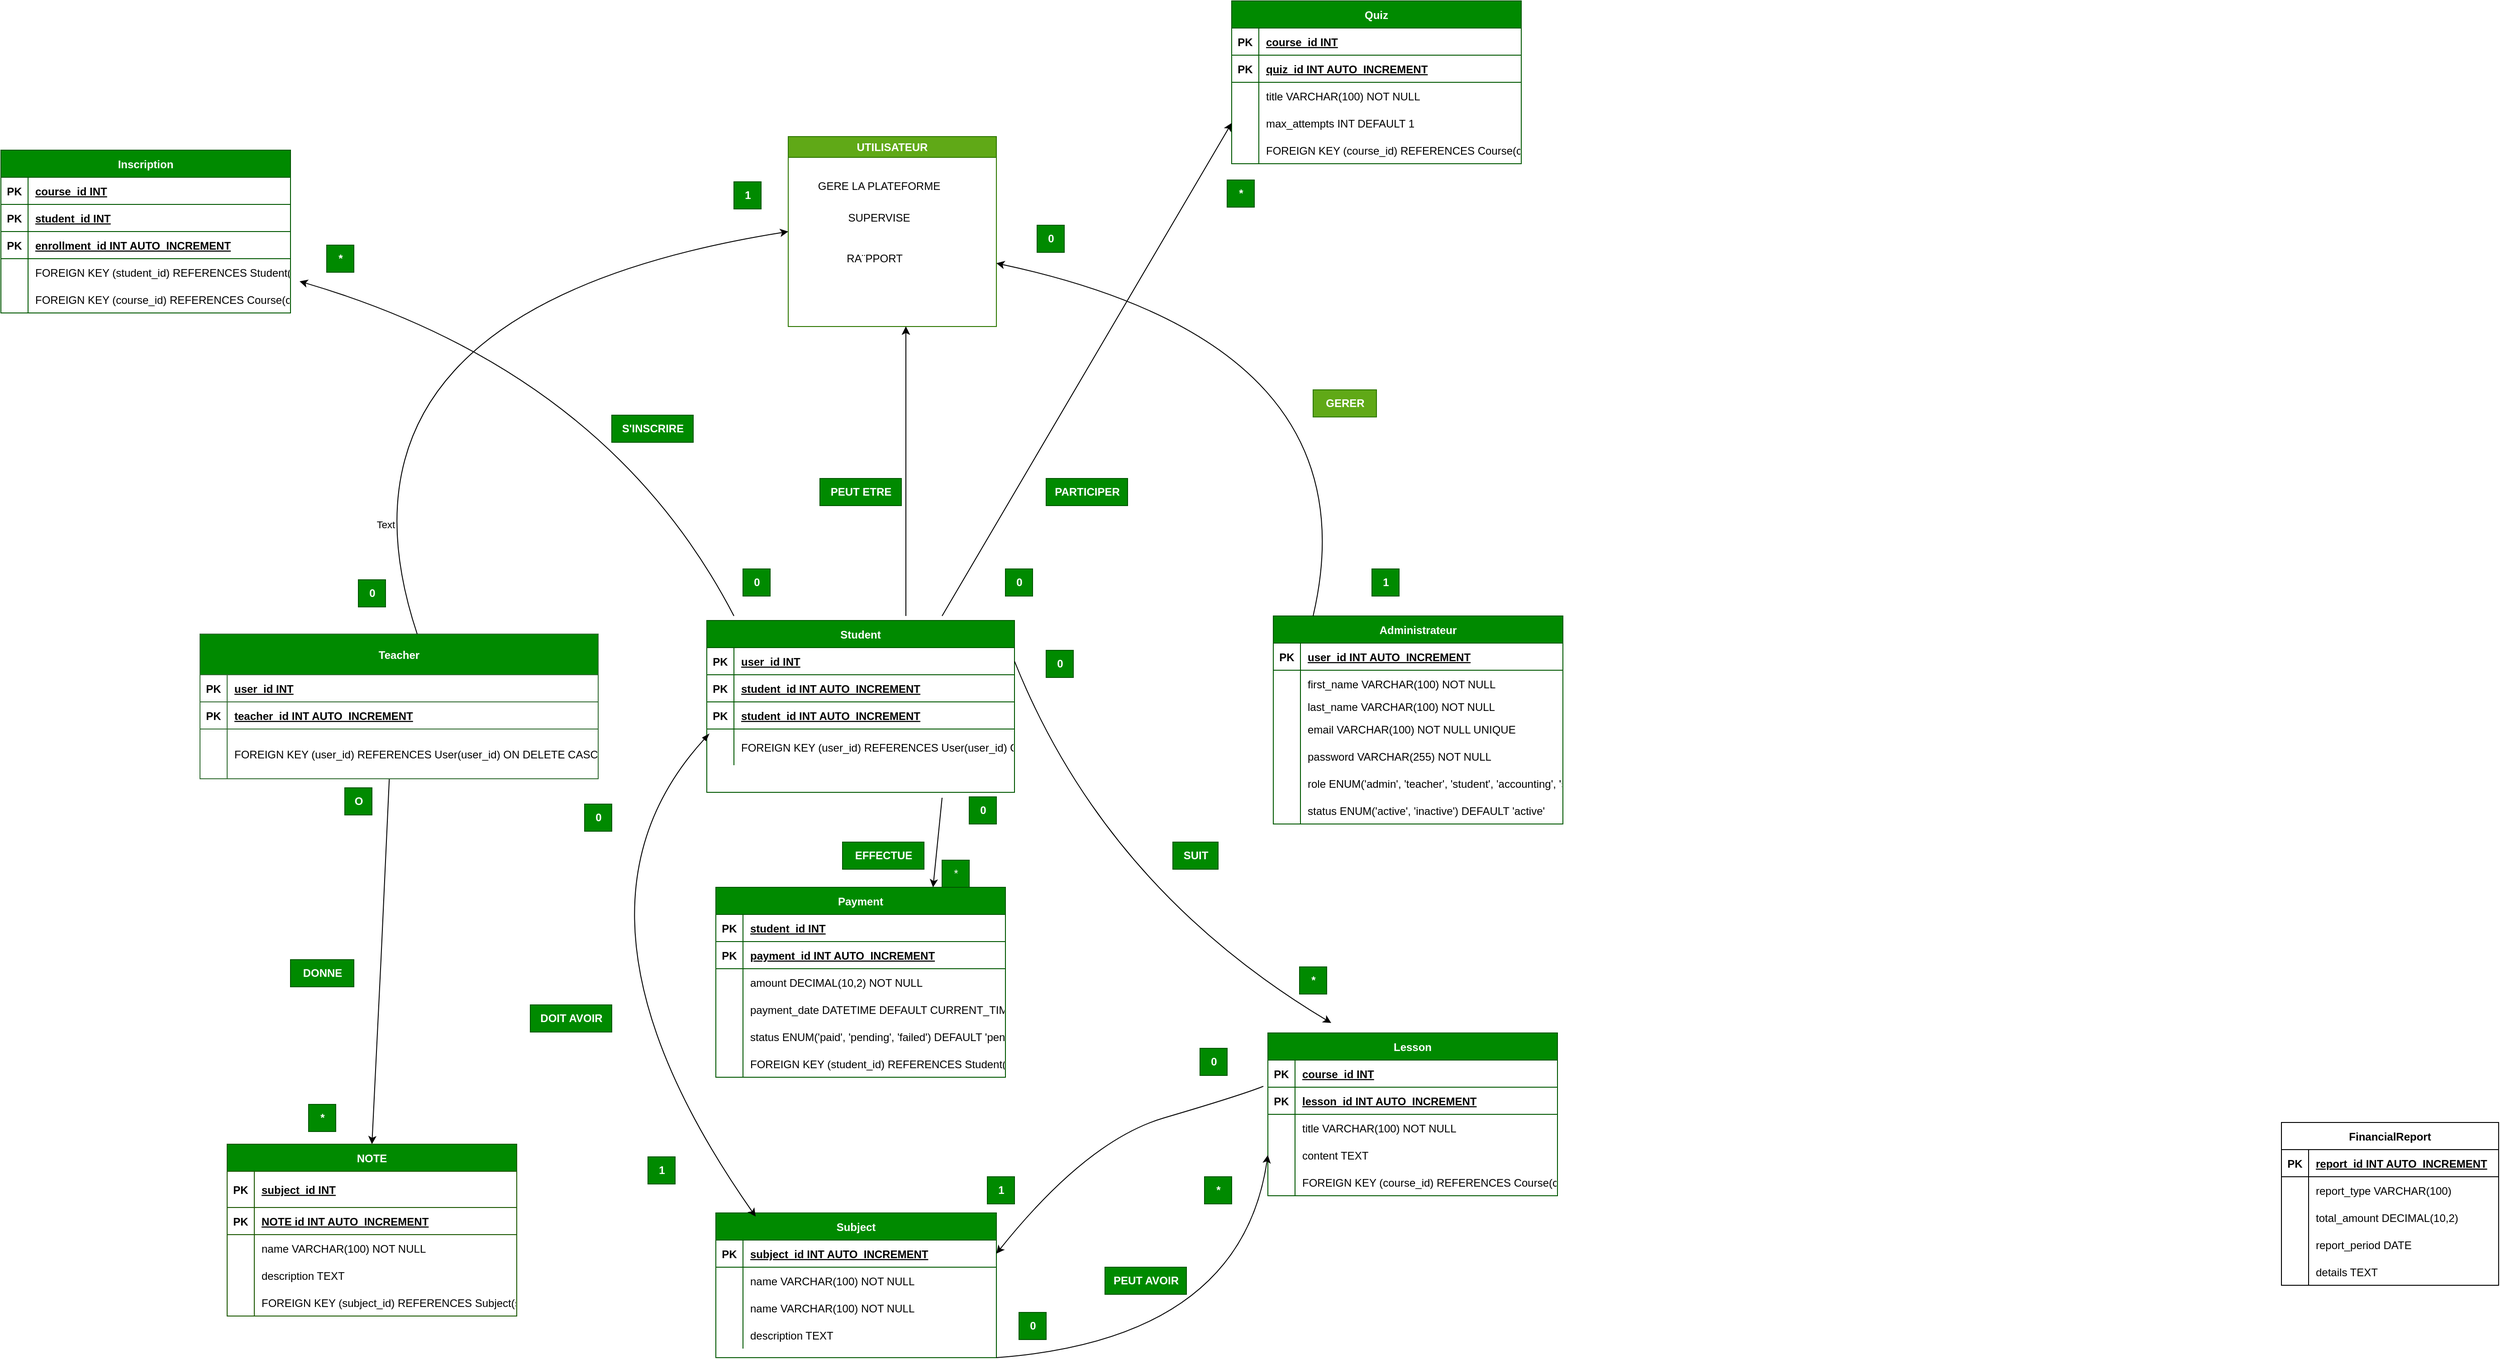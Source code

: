 <mxfile version="25.0.2" pages="3">
  <diagram name="Page-1" id="O9MjtqlGxYjxjjJajfDR">
    <mxGraphModel dx="4510" dy="1898" grid="1" gridSize="10" guides="1" tooltips="1" connect="1" arrows="1" fold="1" page="1" pageScale="1" pageWidth="827" pageHeight="1169" math="0" shadow="0">
      <root>
        <mxCell id="0" />
        <mxCell id="1" parent="0" />
        <mxCell id="Juzb864Qva_p0G3JK-Dx-783" value="Administrateur" style="shape=table;startSize=30;container=1;collapsible=1;childLayout=tableLayout;fixedRows=1;rowLines=0;fontStyle=1;align=center;resizeLast=1;fillColor=#008a00;fontColor=#ffffff;strokeColor=#005700;" parent="1" vertex="1">
          <mxGeometry x="-1114" width="320" height="230" as="geometry" />
        </mxCell>
        <mxCell id="Juzb864Qva_p0G3JK-Dx-784" value="" style="shape=tableRow;horizontal=0;startSize=0;swimlaneHead=0;swimlaneBody=0;fillColor=none;collapsible=0;dropTarget=0;points=[[0,0.5],[1,0.5]];portConstraint=eastwest;strokeColor=inherit;top=0;left=0;right=0;bottom=1;" parent="Juzb864Qva_p0G3JK-Dx-783" vertex="1">
          <mxGeometry y="30" width="320" height="30" as="geometry" />
        </mxCell>
        <mxCell id="Juzb864Qva_p0G3JK-Dx-785" value="PK" style="shape=partialRectangle;overflow=hidden;connectable=0;fillColor=none;strokeColor=inherit;top=0;left=0;bottom=0;right=0;fontStyle=1;" parent="Juzb864Qva_p0G3JK-Dx-784" vertex="1">
          <mxGeometry width="30" height="30" as="geometry">
            <mxRectangle width="30" height="30" as="alternateBounds" />
          </mxGeometry>
        </mxCell>
        <mxCell id="Juzb864Qva_p0G3JK-Dx-786" value="user_id INT  AUTO_INCREMENT" style="shape=partialRectangle;overflow=hidden;connectable=0;fillColor=none;align=left;strokeColor=inherit;top=0;left=0;bottom=0;right=0;spacingLeft=6;fontStyle=5;" parent="Juzb864Qva_p0G3JK-Dx-784" vertex="1">
          <mxGeometry x="30" width="290" height="30" as="geometry">
            <mxRectangle width="290" height="30" as="alternateBounds" />
          </mxGeometry>
        </mxCell>
        <mxCell id="Juzb864Qva_p0G3JK-Dx-787" value="" style="shape=tableRow;horizontal=0;startSize=0;swimlaneHead=0;swimlaneBody=0;fillColor=none;collapsible=0;dropTarget=0;points=[[0,0.5],[1,0.5]];portConstraint=eastwest;strokeColor=inherit;top=0;left=0;right=0;bottom=0;" parent="Juzb864Qva_p0G3JK-Dx-783" vertex="1">
          <mxGeometry y="60" width="320" height="30" as="geometry" />
        </mxCell>
        <mxCell id="Juzb864Qva_p0G3JK-Dx-788" value="" style="shape=partialRectangle;overflow=hidden;connectable=0;fillColor=none;strokeColor=inherit;top=0;left=0;bottom=0;right=0;" parent="Juzb864Qva_p0G3JK-Dx-787" vertex="1">
          <mxGeometry width="30" height="30" as="geometry">
            <mxRectangle width="30" height="30" as="alternateBounds" />
          </mxGeometry>
        </mxCell>
        <mxCell id="Juzb864Qva_p0G3JK-Dx-789" value="first_name VARCHAR(100) NOT NULL" style="shape=partialRectangle;overflow=hidden;connectable=0;fillColor=none;align=left;strokeColor=inherit;top=0;left=0;bottom=0;right=0;spacingLeft=6;" parent="Juzb864Qva_p0G3JK-Dx-787" vertex="1">
          <mxGeometry x="30" width="290" height="30" as="geometry">
            <mxRectangle width="290" height="30" as="alternateBounds" />
          </mxGeometry>
        </mxCell>
        <mxCell id="Juzb864Qva_p0G3JK-Dx-790" value="" style="shape=tableRow;horizontal=0;startSize=0;swimlaneHead=0;swimlaneBody=0;fillColor=none;collapsible=0;dropTarget=0;points=[[0,0.5],[1,0.5]];portConstraint=eastwest;strokeColor=inherit;top=0;left=0;right=0;bottom=0;" parent="Juzb864Qva_p0G3JK-Dx-783" vertex="1">
          <mxGeometry y="90" width="320" height="20" as="geometry" />
        </mxCell>
        <mxCell id="Juzb864Qva_p0G3JK-Dx-791" value="" style="shape=partialRectangle;overflow=hidden;connectable=0;fillColor=none;strokeColor=inherit;top=0;left=0;bottom=0;right=0;" parent="Juzb864Qva_p0G3JK-Dx-790" vertex="1">
          <mxGeometry width="30" height="20" as="geometry">
            <mxRectangle width="30" height="20" as="alternateBounds" />
          </mxGeometry>
        </mxCell>
        <mxCell id="Juzb864Qva_p0G3JK-Dx-792" value="last_name VARCHAR(100) NOT NULL" style="shape=partialRectangle;overflow=hidden;connectable=0;fillColor=none;align=left;strokeColor=inherit;top=0;left=0;bottom=0;right=0;spacingLeft=6;" parent="Juzb864Qva_p0G3JK-Dx-790" vertex="1">
          <mxGeometry x="30" width="290" height="20" as="geometry">
            <mxRectangle width="290" height="20" as="alternateBounds" />
          </mxGeometry>
        </mxCell>
        <mxCell id="Juzb864Qva_p0G3JK-Dx-793" value="" style="shape=tableRow;horizontal=0;startSize=0;swimlaneHead=0;swimlaneBody=0;fillColor=none;collapsible=0;dropTarget=0;points=[[0,0.5],[1,0.5]];portConstraint=eastwest;strokeColor=inherit;top=0;left=0;right=0;bottom=0;" parent="Juzb864Qva_p0G3JK-Dx-783" vertex="1">
          <mxGeometry y="110" width="320" height="30" as="geometry" />
        </mxCell>
        <mxCell id="Juzb864Qva_p0G3JK-Dx-794" value="" style="shape=partialRectangle;overflow=hidden;connectable=0;fillColor=none;strokeColor=inherit;top=0;left=0;bottom=0;right=0;" parent="Juzb864Qva_p0G3JK-Dx-793" vertex="1">
          <mxGeometry width="30" height="30" as="geometry">
            <mxRectangle width="30" height="30" as="alternateBounds" />
          </mxGeometry>
        </mxCell>
        <mxCell id="Juzb864Qva_p0G3JK-Dx-795" value="email VARCHAR(100) NOT NULL UNIQUE" style="shape=partialRectangle;overflow=hidden;connectable=0;fillColor=none;align=left;strokeColor=inherit;top=0;left=0;bottom=0;right=0;spacingLeft=6;" parent="Juzb864Qva_p0G3JK-Dx-793" vertex="1">
          <mxGeometry x="30" width="290" height="30" as="geometry">
            <mxRectangle width="290" height="30" as="alternateBounds" />
          </mxGeometry>
        </mxCell>
        <mxCell id="Juzb864Qva_p0G3JK-Dx-796" value="" style="shape=tableRow;horizontal=0;startSize=0;swimlaneHead=0;swimlaneBody=0;fillColor=none;collapsible=0;dropTarget=0;points=[[0,0.5],[1,0.5]];portConstraint=eastwest;strokeColor=inherit;top=0;left=0;right=0;bottom=0;" parent="Juzb864Qva_p0G3JK-Dx-783" vertex="1">
          <mxGeometry y="140" width="320" height="30" as="geometry" />
        </mxCell>
        <mxCell id="Juzb864Qva_p0G3JK-Dx-797" value="" style="shape=partialRectangle;overflow=hidden;connectable=0;fillColor=none;strokeColor=inherit;top=0;left=0;bottom=0;right=0;" parent="Juzb864Qva_p0G3JK-Dx-796" vertex="1">
          <mxGeometry width="30" height="30" as="geometry">
            <mxRectangle width="30" height="30" as="alternateBounds" />
          </mxGeometry>
        </mxCell>
        <mxCell id="Juzb864Qva_p0G3JK-Dx-798" value="password VARCHAR(255) NOT NULL" style="shape=partialRectangle;overflow=hidden;connectable=0;fillColor=none;align=left;strokeColor=inherit;top=0;left=0;bottom=0;right=0;spacingLeft=6;" parent="Juzb864Qva_p0G3JK-Dx-796" vertex="1">
          <mxGeometry x="30" width="290" height="30" as="geometry">
            <mxRectangle width="290" height="30" as="alternateBounds" />
          </mxGeometry>
        </mxCell>
        <mxCell id="Juzb864Qva_p0G3JK-Dx-799" value="" style="shape=tableRow;horizontal=0;startSize=0;swimlaneHead=0;swimlaneBody=0;fillColor=none;collapsible=0;dropTarget=0;points=[[0,0.5],[1,0.5]];portConstraint=eastwest;strokeColor=inherit;top=0;left=0;right=0;bottom=0;" parent="Juzb864Qva_p0G3JK-Dx-783" vertex="1">
          <mxGeometry y="170" width="320" height="30" as="geometry" />
        </mxCell>
        <mxCell id="Juzb864Qva_p0G3JK-Dx-800" value="" style="shape=partialRectangle;overflow=hidden;connectable=0;fillColor=none;strokeColor=inherit;top=0;left=0;bottom=0;right=0;" parent="Juzb864Qva_p0G3JK-Dx-799" vertex="1">
          <mxGeometry width="30" height="30" as="geometry">
            <mxRectangle width="30" height="30" as="alternateBounds" />
          </mxGeometry>
        </mxCell>
        <mxCell id="Juzb864Qva_p0G3JK-Dx-801" value="role ENUM(&#39;admin&#39;, &#39;teacher&#39;, &#39;student&#39;, &#39;accounting&#39;, &#39;school_admin&#39;) NOT NULL" style="shape=partialRectangle;overflow=hidden;connectable=0;fillColor=none;align=left;strokeColor=inherit;top=0;left=0;bottom=0;right=0;spacingLeft=6;" parent="Juzb864Qva_p0G3JK-Dx-799" vertex="1">
          <mxGeometry x="30" width="290" height="30" as="geometry">
            <mxRectangle width="290" height="30" as="alternateBounds" />
          </mxGeometry>
        </mxCell>
        <mxCell id="Juzb864Qva_p0G3JK-Dx-802" value="" style="shape=tableRow;horizontal=0;startSize=0;swimlaneHead=0;swimlaneBody=0;fillColor=none;collapsible=0;dropTarget=0;points=[[0,0.5],[1,0.5]];portConstraint=eastwest;strokeColor=inherit;top=0;left=0;right=0;bottom=0;" parent="Juzb864Qva_p0G3JK-Dx-783" vertex="1">
          <mxGeometry y="200" width="320" height="30" as="geometry" />
        </mxCell>
        <mxCell id="Juzb864Qva_p0G3JK-Dx-803" value="" style="shape=partialRectangle;overflow=hidden;connectable=0;fillColor=none;strokeColor=inherit;top=0;left=0;bottom=0;right=0;" parent="Juzb864Qva_p0G3JK-Dx-802" vertex="1">
          <mxGeometry width="30" height="30" as="geometry">
            <mxRectangle width="30" height="30" as="alternateBounds" />
          </mxGeometry>
        </mxCell>
        <mxCell id="Juzb864Qva_p0G3JK-Dx-804" value="status ENUM(&#39;active&#39;, &#39;inactive&#39;) DEFAULT &#39;active&#39;" style="shape=partialRectangle;overflow=hidden;connectable=0;fillColor=none;align=left;strokeColor=inherit;top=0;left=0;bottom=0;right=0;spacingLeft=6;" parent="Juzb864Qva_p0G3JK-Dx-802" vertex="1">
          <mxGeometry x="30" width="290" height="30" as="geometry">
            <mxRectangle width="290" height="30" as="alternateBounds" />
          </mxGeometry>
        </mxCell>
        <mxCell id="PculUL3TN-qjsK5gtVS7-4" style="edgeStyle=orthogonalEdgeStyle;rounded=0;orthogonalLoop=1;jettySize=auto;html=1;exitX=1;exitY=0.5;exitDx=0;exitDy=0;" parent="Juzb864Qva_p0G3JK-Dx-783" source="Juzb864Qva_p0G3JK-Dx-796" target="Juzb864Qva_p0G3JK-Dx-796" edge="1">
          <mxGeometry relative="1" as="geometry" />
        </mxCell>
        <mxCell id="h8dfDd1Quxst3x40Lv_J-20" value="" style="endArrow=classic;html=1;rounded=0;entryX=0.5;entryY=0;entryDx=0;entryDy=0;" parent="1" target="Juzb864Qva_p0G3JK-Dx-835" edge="1">
          <mxGeometry width="50" height="50" relative="1" as="geometry">
            <mxPoint x="-2090.83" y="180" as="sourcePoint" />
            <mxPoint x="-2090.83" y="500" as="targetPoint" />
            <Array as="points">
              <mxPoint x="-2100" y="380" />
            </Array>
          </mxGeometry>
        </mxCell>
        <mxCell id="Juzb864Qva_p0G3JK-Dx-805" value="Teacher" style="shape=table;startSize=45;container=1;collapsible=1;childLayout=tableLayout;fixedRows=1;rowLines=0;fontStyle=1;align=center;resizeLast=1;fillColor=#008a00;fontColor=#ffffff;strokeColor=#336c33;" parent="1" vertex="1">
          <mxGeometry x="-2300" y="20" width="440" height="160" as="geometry" />
        </mxCell>
        <mxCell id="Juzb864Qva_p0G3JK-Dx-806" value="" style="shape=tableRow;horizontal=0;startSize=0;swimlaneHead=0;swimlaneBody=0;fillColor=none;collapsible=0;dropTarget=0;points=[[0,0.5],[1,0.5]];portConstraint=eastwest;strokeColor=inherit;top=0;left=0;right=0;bottom=1;" parent="Juzb864Qva_p0G3JK-Dx-805" vertex="1">
          <mxGeometry y="45" width="440" height="30" as="geometry" />
        </mxCell>
        <mxCell id="Juzb864Qva_p0G3JK-Dx-807" value="PK" style="shape=partialRectangle;overflow=hidden;connectable=0;fillColor=none;strokeColor=inherit;top=0;left=0;bottom=0;right=0;fontStyle=1;" parent="Juzb864Qva_p0G3JK-Dx-806" vertex="1">
          <mxGeometry width="30" height="30" as="geometry">
            <mxRectangle width="30" height="30" as="alternateBounds" />
          </mxGeometry>
        </mxCell>
        <mxCell id="Juzb864Qva_p0G3JK-Dx-808" value="user_id INT" style="shape=partialRectangle;overflow=hidden;connectable=0;fillColor=none;align=left;strokeColor=inherit;top=0;left=0;bottom=0;right=0;spacingLeft=6;fontStyle=5;" parent="Juzb864Qva_p0G3JK-Dx-806" vertex="1">
          <mxGeometry x="30" width="410" height="30" as="geometry">
            <mxRectangle width="410" height="30" as="alternateBounds" />
          </mxGeometry>
        </mxCell>
        <mxCell id="Juzb864Qva_p0G3JK-Dx-809" value="" style="shape=tableRow;horizontal=0;startSize=0;swimlaneHead=0;swimlaneBody=0;fillColor=none;collapsible=0;dropTarget=0;points=[[0,0.5],[1,0.5]];portConstraint=eastwest;strokeColor=inherit;top=0;left=0;right=0;bottom=1;" parent="Juzb864Qva_p0G3JK-Dx-805" vertex="1">
          <mxGeometry y="75" width="440" height="30" as="geometry" />
        </mxCell>
        <mxCell id="Juzb864Qva_p0G3JK-Dx-810" value="PK" style="shape=partialRectangle;overflow=hidden;connectable=0;fillColor=none;strokeColor=inherit;top=0;left=0;bottom=0;right=0;fontStyle=1;" parent="Juzb864Qva_p0G3JK-Dx-809" vertex="1">
          <mxGeometry width="30" height="30" as="geometry">
            <mxRectangle width="30" height="30" as="alternateBounds" />
          </mxGeometry>
        </mxCell>
        <mxCell id="Juzb864Qva_p0G3JK-Dx-811" value="teacher_id INT  AUTO_INCREMENT" style="shape=partialRectangle;overflow=hidden;connectable=0;fillColor=none;align=left;strokeColor=inherit;top=0;left=0;bottom=0;right=0;spacingLeft=6;fontStyle=5;" parent="Juzb864Qva_p0G3JK-Dx-809" vertex="1">
          <mxGeometry x="30" width="410" height="30" as="geometry">
            <mxRectangle width="410" height="30" as="alternateBounds" />
          </mxGeometry>
        </mxCell>
        <mxCell id="Juzb864Qva_p0G3JK-Dx-812" value="" style="shape=tableRow;horizontal=0;startSize=0;swimlaneHead=0;swimlaneBody=0;fillColor=none;collapsible=0;dropTarget=0;points=[[0,0.5],[1,0.5]];portConstraint=eastwest;strokeColor=inherit;top=0;left=0;right=0;bottom=0;" parent="Juzb864Qva_p0G3JK-Dx-805" vertex="1">
          <mxGeometry y="105" width="440" height="55" as="geometry" />
        </mxCell>
        <mxCell id="Juzb864Qva_p0G3JK-Dx-813" value="" style="shape=partialRectangle;overflow=hidden;connectable=0;fillColor=none;strokeColor=inherit;top=0;left=0;bottom=0;right=0;" parent="Juzb864Qva_p0G3JK-Dx-812" vertex="1">
          <mxGeometry width="30" height="55" as="geometry">
            <mxRectangle width="30" height="55" as="alternateBounds" />
          </mxGeometry>
        </mxCell>
        <mxCell id="Juzb864Qva_p0G3JK-Dx-814" value="FOREIGN KEY (user_id) REFERENCES User(user_id) ON DELETE CASCADE" style="shape=partialRectangle;overflow=hidden;connectable=0;fillColor=none;align=left;strokeColor=inherit;top=0;left=0;bottom=0;right=0;spacingLeft=6;" parent="Juzb864Qva_p0G3JK-Dx-812" vertex="1">
          <mxGeometry x="30" width="410" height="55" as="geometry">
            <mxRectangle width="410" height="55" as="alternateBounds" />
          </mxGeometry>
        </mxCell>
        <mxCell id="Juzb864Qva_p0G3JK-Dx-815" value="Student" style="shape=table;startSize=30;container=1;collapsible=1;childLayout=tableLayout;fixedRows=1;rowLines=0;fontStyle=1;align=center;resizeLast=1;fillColor=#008a00;fontColor=#ffffff;strokeColor=#005700;" parent="1" vertex="1">
          <mxGeometry x="-1740" y="5" width="340" height="190" as="geometry" />
        </mxCell>
        <mxCell id="Juzb864Qva_p0G3JK-Dx-816" value="" style="shape=tableRow;horizontal=0;startSize=0;swimlaneHead=0;swimlaneBody=0;fillColor=none;collapsible=0;dropTarget=0;points=[[0,0.5],[1,0.5]];portConstraint=eastwest;strokeColor=inherit;top=0;left=0;right=0;bottom=1;" parent="Juzb864Qva_p0G3JK-Dx-815" vertex="1">
          <mxGeometry y="30" width="340" height="30" as="geometry" />
        </mxCell>
        <mxCell id="Juzb864Qva_p0G3JK-Dx-817" value="PK" style="shape=partialRectangle;overflow=hidden;connectable=0;fillColor=none;strokeColor=inherit;top=0;left=0;bottom=0;right=0;fontStyle=1;" parent="Juzb864Qva_p0G3JK-Dx-816" vertex="1">
          <mxGeometry width="30" height="30" as="geometry">
            <mxRectangle width="30" height="30" as="alternateBounds" />
          </mxGeometry>
        </mxCell>
        <mxCell id="Juzb864Qva_p0G3JK-Dx-818" value="user_id INT" style="shape=partialRectangle;overflow=hidden;connectable=0;fillColor=none;align=left;strokeColor=inherit;top=0;left=0;bottom=0;right=0;spacingLeft=6;fontStyle=5;" parent="Juzb864Qva_p0G3JK-Dx-816" vertex="1">
          <mxGeometry x="30" width="310" height="30" as="geometry">
            <mxRectangle width="310" height="30" as="alternateBounds" />
          </mxGeometry>
        </mxCell>
        <mxCell id="Juzb864Qva_p0G3JK-Dx-819" value="" style="shape=tableRow;horizontal=0;startSize=0;swimlaneHead=0;swimlaneBody=0;fillColor=none;collapsible=0;dropTarget=0;points=[[0,0.5],[1,0.5]];portConstraint=eastwest;strokeColor=inherit;top=0;left=0;right=0;bottom=1;" parent="Juzb864Qva_p0G3JK-Dx-815" vertex="1">
          <mxGeometry y="60" width="340" height="30" as="geometry" />
        </mxCell>
        <mxCell id="Juzb864Qva_p0G3JK-Dx-820" value="PK" style="shape=partialRectangle;overflow=hidden;connectable=0;fillColor=none;strokeColor=inherit;top=0;left=0;bottom=0;right=0;fontStyle=1;" parent="Juzb864Qva_p0G3JK-Dx-819" vertex="1">
          <mxGeometry width="30" height="30" as="geometry">
            <mxRectangle width="30" height="30" as="alternateBounds" />
          </mxGeometry>
        </mxCell>
        <mxCell id="Juzb864Qva_p0G3JK-Dx-821" value="student_id INT  AUTO_INCREMENT" style="shape=partialRectangle;overflow=hidden;connectable=0;fillColor=none;align=left;strokeColor=inherit;top=0;left=0;bottom=0;right=0;spacingLeft=6;fontStyle=5;" parent="Juzb864Qva_p0G3JK-Dx-819" vertex="1">
          <mxGeometry x="30" width="310" height="30" as="geometry">
            <mxRectangle width="310" height="30" as="alternateBounds" />
          </mxGeometry>
        </mxCell>
        <mxCell id="PculUL3TN-qjsK5gtVS7-5" value="" style="shape=tableRow;horizontal=0;startSize=0;swimlaneHead=0;swimlaneBody=0;fillColor=none;collapsible=0;dropTarget=0;points=[[0,0.5],[1,0.5]];portConstraint=eastwest;strokeColor=inherit;top=0;left=0;right=0;bottom=1;" parent="Juzb864Qva_p0G3JK-Dx-815" vertex="1">
          <mxGeometry y="90" width="340" height="30" as="geometry" />
        </mxCell>
        <mxCell id="PculUL3TN-qjsK5gtVS7-6" value="PK" style="shape=partialRectangle;overflow=hidden;connectable=0;fillColor=none;strokeColor=inherit;top=0;left=0;bottom=0;right=0;fontStyle=1;" parent="PculUL3TN-qjsK5gtVS7-5" vertex="1">
          <mxGeometry width="30" height="30" as="geometry">
            <mxRectangle width="30" height="30" as="alternateBounds" />
          </mxGeometry>
        </mxCell>
        <mxCell id="PculUL3TN-qjsK5gtVS7-7" value="student_id INT  AUTO_INCREMENT" style="shape=partialRectangle;overflow=hidden;connectable=0;fillColor=none;align=left;strokeColor=inherit;top=0;left=0;bottom=0;right=0;spacingLeft=6;fontStyle=5;" parent="PculUL3TN-qjsK5gtVS7-5" vertex="1">
          <mxGeometry x="30" width="310" height="30" as="geometry">
            <mxRectangle width="310" height="30" as="alternateBounds" />
          </mxGeometry>
        </mxCell>
        <mxCell id="Juzb864Qva_p0G3JK-Dx-822" value="" style="shape=tableRow;horizontal=0;startSize=0;swimlaneHead=0;swimlaneBody=0;fillColor=none;collapsible=0;dropTarget=0;points=[[0,0.5],[1,0.5]];portConstraint=eastwest;strokeColor=inherit;top=0;left=0;right=0;bottom=0;" parent="Juzb864Qva_p0G3JK-Dx-815" vertex="1">
          <mxGeometry y="120" width="340" height="40" as="geometry" />
        </mxCell>
        <mxCell id="Juzb864Qva_p0G3JK-Dx-823" value="" style="shape=partialRectangle;overflow=hidden;connectable=0;fillColor=none;strokeColor=inherit;top=0;left=0;bottom=0;right=0;" parent="Juzb864Qva_p0G3JK-Dx-822" vertex="1">
          <mxGeometry width="30" height="40" as="geometry">
            <mxRectangle width="30" height="40" as="alternateBounds" />
          </mxGeometry>
        </mxCell>
        <mxCell id="Juzb864Qva_p0G3JK-Dx-824" value="FOREIGN KEY (user_id) REFERENCES User(user_id) ON DELETE CASCADE" style="shape=partialRectangle;overflow=hidden;connectable=0;fillColor=none;align=left;strokeColor=inherit;top=0;left=0;bottom=0;right=0;spacingLeft=6;" parent="Juzb864Qva_p0G3JK-Dx-822" vertex="1">
          <mxGeometry x="30" width="310" height="40" as="geometry">
            <mxRectangle width="310" height="40" as="alternateBounds" />
          </mxGeometry>
        </mxCell>
        <mxCell id="Juzb864Qva_p0G3JK-Dx-825" value="Subject" style="shape=table;startSize=30;container=1;collapsible=1;childLayout=tableLayout;fixedRows=1;rowLines=0;fontStyle=1;align=center;resizeLast=1;fillColor=#008a00;fontColor=#ffffff;strokeColor=#005700;" parent="1" vertex="1">
          <mxGeometry x="-1730" y="660" width="310" height="160" as="geometry">
            <mxRectangle x="-1163" y="433" width="80" height="30" as="alternateBounds" />
          </mxGeometry>
        </mxCell>
        <mxCell id="Juzb864Qva_p0G3JK-Dx-826" value="" style="shape=tableRow;horizontal=0;startSize=0;swimlaneHead=0;swimlaneBody=0;fillColor=none;collapsible=0;dropTarget=0;points=[[0,0.5],[1,0.5]];portConstraint=eastwest;strokeColor=inherit;top=0;left=0;right=0;bottom=1;" parent="Juzb864Qva_p0G3JK-Dx-825" vertex="1">
          <mxGeometry y="30" width="310" height="30" as="geometry" />
        </mxCell>
        <mxCell id="Juzb864Qva_p0G3JK-Dx-827" value="PK" style="shape=partialRectangle;overflow=hidden;connectable=0;fillColor=none;strokeColor=inherit;top=0;left=0;bottom=0;right=0;fontStyle=1;" parent="Juzb864Qva_p0G3JK-Dx-826" vertex="1">
          <mxGeometry width="30" height="30" as="geometry">
            <mxRectangle width="30" height="30" as="alternateBounds" />
          </mxGeometry>
        </mxCell>
        <mxCell id="Juzb864Qva_p0G3JK-Dx-828" value="subject_id INT  AUTO_INCREMENT" style="shape=partialRectangle;overflow=hidden;connectable=0;fillColor=none;align=left;strokeColor=inherit;top=0;left=0;bottom=0;right=0;spacingLeft=6;fontStyle=5;" parent="Juzb864Qva_p0G3JK-Dx-826" vertex="1">
          <mxGeometry x="30" width="280" height="30" as="geometry">
            <mxRectangle width="280" height="30" as="alternateBounds" />
          </mxGeometry>
        </mxCell>
        <mxCell id="Juzb864Qva_p0G3JK-Dx-829" value="" style="shape=tableRow;horizontal=0;startSize=0;swimlaneHead=0;swimlaneBody=0;fillColor=none;collapsible=0;dropTarget=0;points=[[0,0.5],[1,0.5]];portConstraint=eastwest;strokeColor=inherit;top=0;left=0;right=0;bottom=0;" parent="Juzb864Qva_p0G3JK-Dx-825" vertex="1">
          <mxGeometry y="60" width="310" height="30" as="geometry" />
        </mxCell>
        <mxCell id="Juzb864Qva_p0G3JK-Dx-830" value="" style="shape=partialRectangle;overflow=hidden;connectable=0;fillColor=none;strokeColor=inherit;top=0;left=0;bottom=0;right=0;" parent="Juzb864Qva_p0G3JK-Dx-829" vertex="1">
          <mxGeometry width="30" height="30" as="geometry">
            <mxRectangle width="30" height="30" as="alternateBounds" />
          </mxGeometry>
        </mxCell>
        <mxCell id="Juzb864Qva_p0G3JK-Dx-831" value="name VARCHAR(100) NOT NULL" style="shape=partialRectangle;overflow=hidden;connectable=0;fillColor=none;align=left;strokeColor=inherit;top=0;left=0;bottom=0;right=0;spacingLeft=6;" parent="Juzb864Qva_p0G3JK-Dx-829" vertex="1">
          <mxGeometry x="30" width="280" height="30" as="geometry">
            <mxRectangle width="280" height="30" as="alternateBounds" />
          </mxGeometry>
        </mxCell>
        <mxCell id="AoWnQNataP077FXfAQUA-6" value="" style="shape=tableRow;horizontal=0;startSize=0;swimlaneHead=0;swimlaneBody=0;fillColor=none;collapsible=0;dropTarget=0;points=[[0,0.5],[1,0.5]];portConstraint=eastwest;strokeColor=inherit;top=0;left=0;right=0;bottom=0;" parent="Juzb864Qva_p0G3JK-Dx-825" vertex="1">
          <mxGeometry y="90" width="310" height="30" as="geometry" />
        </mxCell>
        <mxCell id="AoWnQNataP077FXfAQUA-7" value="" style="shape=partialRectangle;overflow=hidden;connectable=0;fillColor=none;strokeColor=inherit;top=0;left=0;bottom=0;right=0;" parent="AoWnQNataP077FXfAQUA-6" vertex="1">
          <mxGeometry width="30" height="30" as="geometry">
            <mxRectangle width="30" height="30" as="alternateBounds" />
          </mxGeometry>
        </mxCell>
        <mxCell id="AoWnQNataP077FXfAQUA-8" value="name VARCHAR(100) NOT NULL" style="shape=partialRectangle;overflow=hidden;connectable=0;fillColor=none;align=left;strokeColor=inherit;top=0;left=0;bottom=0;right=0;spacingLeft=6;" parent="AoWnQNataP077FXfAQUA-6" vertex="1">
          <mxGeometry x="30" width="280" height="30" as="geometry">
            <mxRectangle width="280" height="30" as="alternateBounds" />
          </mxGeometry>
        </mxCell>
        <mxCell id="Juzb864Qva_p0G3JK-Dx-832" value="" style="shape=tableRow;horizontal=0;startSize=0;swimlaneHead=0;swimlaneBody=0;fillColor=none;collapsible=0;dropTarget=0;points=[[0,0.5],[1,0.5]];portConstraint=eastwest;strokeColor=inherit;top=0;left=0;right=0;bottom=0;" parent="Juzb864Qva_p0G3JK-Dx-825" vertex="1">
          <mxGeometry y="120" width="310" height="30" as="geometry" />
        </mxCell>
        <mxCell id="Juzb864Qva_p0G3JK-Dx-833" value="" style="shape=partialRectangle;overflow=hidden;connectable=0;fillColor=none;strokeColor=inherit;top=0;left=0;bottom=0;right=0;" parent="Juzb864Qva_p0G3JK-Dx-832" vertex="1">
          <mxGeometry width="30" height="30" as="geometry">
            <mxRectangle width="30" height="30" as="alternateBounds" />
          </mxGeometry>
        </mxCell>
        <mxCell id="Juzb864Qva_p0G3JK-Dx-834" value="description TEXT" style="shape=partialRectangle;overflow=hidden;connectable=0;fillColor=none;align=left;strokeColor=inherit;top=0;left=0;bottom=0;right=0;spacingLeft=6;" parent="Juzb864Qva_p0G3JK-Dx-832" vertex="1">
          <mxGeometry x="30" width="280" height="30" as="geometry">
            <mxRectangle width="280" height="30" as="alternateBounds" />
          </mxGeometry>
        </mxCell>
        <mxCell id="Juzb864Qva_p0G3JK-Dx-851" value="Lesson" style="shape=table;startSize=30;container=1;collapsible=1;childLayout=tableLayout;fixedRows=1;rowLines=0;fontStyle=1;align=center;resizeLast=1;fillColor=#008a00;fontColor=#ffffff;strokeColor=#005700;" parent="1" vertex="1">
          <mxGeometry x="-1120" y="461" width="320" height="180" as="geometry" />
        </mxCell>
        <mxCell id="Juzb864Qva_p0G3JK-Dx-852" value="" style="shape=tableRow;horizontal=0;startSize=0;swimlaneHead=0;swimlaneBody=0;fillColor=none;collapsible=0;dropTarget=0;points=[[0,0.5],[1,0.5]];portConstraint=eastwest;strokeColor=inherit;top=0;left=0;right=0;bottom=1;" parent="Juzb864Qva_p0G3JK-Dx-851" vertex="1">
          <mxGeometry y="30" width="320" height="30" as="geometry" />
        </mxCell>
        <mxCell id="Juzb864Qva_p0G3JK-Dx-853" value="PK" style="shape=partialRectangle;overflow=hidden;connectable=0;fillColor=none;strokeColor=inherit;top=0;left=0;bottom=0;right=0;fontStyle=1;" parent="Juzb864Qva_p0G3JK-Dx-852" vertex="1">
          <mxGeometry width="30" height="30" as="geometry">
            <mxRectangle width="30" height="30" as="alternateBounds" />
          </mxGeometry>
        </mxCell>
        <mxCell id="Juzb864Qva_p0G3JK-Dx-854" value="course_id INT" style="shape=partialRectangle;overflow=hidden;connectable=0;fillColor=none;align=left;strokeColor=inherit;top=0;left=0;bottom=0;right=0;spacingLeft=6;fontStyle=5;" parent="Juzb864Qva_p0G3JK-Dx-852" vertex="1">
          <mxGeometry x="30" width="290" height="30" as="geometry">
            <mxRectangle width="290" height="30" as="alternateBounds" />
          </mxGeometry>
        </mxCell>
        <mxCell id="Juzb864Qva_p0G3JK-Dx-855" value="" style="shape=tableRow;horizontal=0;startSize=0;swimlaneHead=0;swimlaneBody=0;fillColor=none;collapsible=0;dropTarget=0;points=[[0,0.5],[1,0.5]];portConstraint=eastwest;strokeColor=inherit;top=0;left=0;right=0;bottom=1;" parent="Juzb864Qva_p0G3JK-Dx-851" vertex="1">
          <mxGeometry y="60" width="320" height="30" as="geometry" />
        </mxCell>
        <mxCell id="Juzb864Qva_p0G3JK-Dx-856" value="PK" style="shape=partialRectangle;overflow=hidden;connectable=0;fillColor=none;strokeColor=inherit;top=0;left=0;bottom=0;right=0;fontStyle=1;" parent="Juzb864Qva_p0G3JK-Dx-855" vertex="1">
          <mxGeometry width="30" height="30" as="geometry">
            <mxRectangle width="30" height="30" as="alternateBounds" />
          </mxGeometry>
        </mxCell>
        <mxCell id="Juzb864Qva_p0G3JK-Dx-857" value="lesson_id INT  AUTO_INCREMENT" style="shape=partialRectangle;overflow=hidden;connectable=0;fillColor=none;align=left;strokeColor=inherit;top=0;left=0;bottom=0;right=0;spacingLeft=6;fontStyle=5;" parent="Juzb864Qva_p0G3JK-Dx-855" vertex="1">
          <mxGeometry x="30" width="290" height="30" as="geometry">
            <mxRectangle width="290" height="30" as="alternateBounds" />
          </mxGeometry>
        </mxCell>
        <mxCell id="Juzb864Qva_p0G3JK-Dx-858" value="" style="shape=tableRow;horizontal=0;startSize=0;swimlaneHead=0;swimlaneBody=0;fillColor=none;collapsible=0;dropTarget=0;points=[[0,0.5],[1,0.5]];portConstraint=eastwest;strokeColor=inherit;top=0;left=0;right=0;bottom=0;" parent="Juzb864Qva_p0G3JK-Dx-851" vertex="1">
          <mxGeometry y="90" width="320" height="30" as="geometry" />
        </mxCell>
        <mxCell id="Juzb864Qva_p0G3JK-Dx-859" value="" style="shape=partialRectangle;overflow=hidden;connectable=0;fillColor=none;strokeColor=inherit;top=0;left=0;bottom=0;right=0;" parent="Juzb864Qva_p0G3JK-Dx-858" vertex="1">
          <mxGeometry width="30" height="30" as="geometry">
            <mxRectangle width="30" height="30" as="alternateBounds" />
          </mxGeometry>
        </mxCell>
        <mxCell id="Juzb864Qva_p0G3JK-Dx-860" value="title VARCHAR(100) NOT NULL" style="shape=partialRectangle;overflow=hidden;connectable=0;fillColor=none;align=left;strokeColor=inherit;top=0;left=0;bottom=0;right=0;spacingLeft=6;" parent="Juzb864Qva_p0G3JK-Dx-858" vertex="1">
          <mxGeometry x="30" width="290" height="30" as="geometry">
            <mxRectangle width="290" height="30" as="alternateBounds" />
          </mxGeometry>
        </mxCell>
        <mxCell id="Juzb864Qva_p0G3JK-Dx-861" value="" style="shape=tableRow;horizontal=0;startSize=0;swimlaneHead=0;swimlaneBody=0;fillColor=none;collapsible=0;dropTarget=0;points=[[0,0.5],[1,0.5]];portConstraint=eastwest;strokeColor=inherit;top=0;left=0;right=0;bottom=0;" parent="Juzb864Qva_p0G3JK-Dx-851" vertex="1">
          <mxGeometry y="120" width="320" height="30" as="geometry" />
        </mxCell>
        <mxCell id="Juzb864Qva_p0G3JK-Dx-862" value="" style="shape=partialRectangle;overflow=hidden;connectable=0;fillColor=none;strokeColor=inherit;top=0;left=0;bottom=0;right=0;" parent="Juzb864Qva_p0G3JK-Dx-861" vertex="1">
          <mxGeometry width="30" height="30" as="geometry">
            <mxRectangle width="30" height="30" as="alternateBounds" />
          </mxGeometry>
        </mxCell>
        <mxCell id="Juzb864Qva_p0G3JK-Dx-863" value="content TEXT" style="shape=partialRectangle;overflow=hidden;connectable=0;fillColor=none;align=left;strokeColor=inherit;top=0;left=0;bottom=0;right=0;spacingLeft=6;" parent="Juzb864Qva_p0G3JK-Dx-861" vertex="1">
          <mxGeometry x="30" width="290" height="30" as="geometry">
            <mxRectangle width="290" height="30" as="alternateBounds" />
          </mxGeometry>
        </mxCell>
        <mxCell id="Juzb864Qva_p0G3JK-Dx-864" value="" style="shape=tableRow;horizontal=0;startSize=0;swimlaneHead=0;swimlaneBody=0;fillColor=none;collapsible=0;dropTarget=0;points=[[0,0.5],[1,0.5]];portConstraint=eastwest;strokeColor=inherit;top=0;left=0;right=0;bottom=0;" parent="Juzb864Qva_p0G3JK-Dx-851" vertex="1">
          <mxGeometry y="150" width="320" height="30" as="geometry" />
        </mxCell>
        <mxCell id="Juzb864Qva_p0G3JK-Dx-865" value="" style="shape=partialRectangle;overflow=hidden;connectable=0;fillColor=none;strokeColor=inherit;top=0;left=0;bottom=0;right=0;" parent="Juzb864Qva_p0G3JK-Dx-864" vertex="1">
          <mxGeometry width="30" height="30" as="geometry">
            <mxRectangle width="30" height="30" as="alternateBounds" />
          </mxGeometry>
        </mxCell>
        <mxCell id="Juzb864Qva_p0G3JK-Dx-866" value="FOREIGN KEY (course_id) REFERENCES Course(course_id) ON DELETE CASCADE" style="shape=partialRectangle;overflow=hidden;connectable=0;fillColor=none;align=left;strokeColor=inherit;top=0;left=0;bottom=0;right=0;spacingLeft=6;" parent="Juzb864Qva_p0G3JK-Dx-864" vertex="1">
          <mxGeometry x="30" width="290" height="30" as="geometry">
            <mxRectangle width="290" height="30" as="alternateBounds" />
          </mxGeometry>
        </mxCell>
        <mxCell id="Juzb864Qva_p0G3JK-Dx-867" value="Inscription" style="shape=table;startSize=30;container=1;collapsible=1;childLayout=tableLayout;fixedRows=1;rowLines=0;fontStyle=1;align=center;resizeLast=1;fillColor=#008a00;fontColor=#ffffff;strokeColor=#005700;" parent="1" vertex="1">
          <mxGeometry x="-2520" y="-515" width="320" height="180" as="geometry">
            <mxRectangle x="190" y="470" width="100" height="30" as="alternateBounds" />
          </mxGeometry>
        </mxCell>
        <mxCell id="Juzb864Qva_p0G3JK-Dx-868" value="" style="shape=tableRow;horizontal=0;startSize=0;swimlaneHead=0;swimlaneBody=0;fillColor=none;collapsible=0;dropTarget=0;points=[[0,0.5],[1,0.5]];portConstraint=eastwest;strokeColor=inherit;top=0;left=0;right=0;bottom=1;" parent="Juzb864Qva_p0G3JK-Dx-867" vertex="1">
          <mxGeometry y="30" width="320" height="30" as="geometry" />
        </mxCell>
        <mxCell id="Juzb864Qva_p0G3JK-Dx-869" value="PK" style="shape=partialRectangle;overflow=hidden;connectable=0;fillColor=none;strokeColor=inherit;top=0;left=0;bottom=0;right=0;fontStyle=1;" parent="Juzb864Qva_p0G3JK-Dx-868" vertex="1">
          <mxGeometry width="30" height="30" as="geometry">
            <mxRectangle width="30" height="30" as="alternateBounds" />
          </mxGeometry>
        </mxCell>
        <mxCell id="Juzb864Qva_p0G3JK-Dx-870" value="course_id INT" style="shape=partialRectangle;overflow=hidden;connectable=0;fillColor=none;align=left;strokeColor=inherit;top=0;left=0;bottom=0;right=0;spacingLeft=6;fontStyle=5;" parent="Juzb864Qva_p0G3JK-Dx-868" vertex="1">
          <mxGeometry x="30" width="290" height="30" as="geometry">
            <mxRectangle width="290" height="30" as="alternateBounds" />
          </mxGeometry>
        </mxCell>
        <mxCell id="Juzb864Qva_p0G3JK-Dx-871" value="" style="shape=tableRow;horizontal=0;startSize=0;swimlaneHead=0;swimlaneBody=0;fillColor=none;collapsible=0;dropTarget=0;points=[[0,0.5],[1,0.5]];portConstraint=eastwest;strokeColor=inherit;top=0;left=0;right=0;bottom=1;" parent="Juzb864Qva_p0G3JK-Dx-867" vertex="1">
          <mxGeometry y="60" width="320" height="30" as="geometry" />
        </mxCell>
        <mxCell id="Juzb864Qva_p0G3JK-Dx-872" value="PK" style="shape=partialRectangle;overflow=hidden;connectable=0;fillColor=none;strokeColor=inherit;top=0;left=0;bottom=0;right=0;fontStyle=1;" parent="Juzb864Qva_p0G3JK-Dx-871" vertex="1">
          <mxGeometry width="30" height="30" as="geometry">
            <mxRectangle width="30" height="30" as="alternateBounds" />
          </mxGeometry>
        </mxCell>
        <mxCell id="Juzb864Qva_p0G3JK-Dx-873" value="student_id INT" style="shape=partialRectangle;overflow=hidden;connectable=0;fillColor=none;align=left;strokeColor=inherit;top=0;left=0;bottom=0;right=0;spacingLeft=6;fontStyle=5;" parent="Juzb864Qva_p0G3JK-Dx-871" vertex="1">
          <mxGeometry x="30" width="290" height="30" as="geometry">
            <mxRectangle width="290" height="30" as="alternateBounds" />
          </mxGeometry>
        </mxCell>
        <mxCell id="Juzb864Qva_p0G3JK-Dx-874" value="" style="shape=tableRow;horizontal=0;startSize=0;swimlaneHead=0;swimlaneBody=0;fillColor=none;collapsible=0;dropTarget=0;points=[[0,0.5],[1,0.5]];portConstraint=eastwest;strokeColor=inherit;top=0;left=0;right=0;bottom=1;" parent="Juzb864Qva_p0G3JK-Dx-867" vertex="1">
          <mxGeometry y="90" width="320" height="30" as="geometry" />
        </mxCell>
        <mxCell id="Juzb864Qva_p0G3JK-Dx-875" value="PK" style="shape=partialRectangle;overflow=hidden;connectable=0;fillColor=none;strokeColor=inherit;top=0;left=0;bottom=0;right=0;fontStyle=1;" parent="Juzb864Qva_p0G3JK-Dx-874" vertex="1">
          <mxGeometry width="30" height="30" as="geometry">
            <mxRectangle width="30" height="30" as="alternateBounds" />
          </mxGeometry>
        </mxCell>
        <mxCell id="Juzb864Qva_p0G3JK-Dx-876" value="enrollment_id INT  AUTO_INCREMENT" style="shape=partialRectangle;overflow=hidden;connectable=0;fillColor=none;align=left;strokeColor=inherit;top=0;left=0;bottom=0;right=0;spacingLeft=6;fontStyle=5;" parent="Juzb864Qva_p0G3JK-Dx-874" vertex="1">
          <mxGeometry x="30" width="290" height="30" as="geometry">
            <mxRectangle width="290" height="30" as="alternateBounds" />
          </mxGeometry>
        </mxCell>
        <mxCell id="Juzb864Qva_p0G3JK-Dx-877" value="" style="shape=tableRow;horizontal=0;startSize=0;swimlaneHead=0;swimlaneBody=0;fillColor=none;collapsible=0;dropTarget=0;points=[[0,0.5],[1,0.5]];portConstraint=eastwest;strokeColor=inherit;top=0;left=0;right=0;bottom=0;" parent="Juzb864Qva_p0G3JK-Dx-867" vertex="1">
          <mxGeometry y="120" width="320" height="30" as="geometry" />
        </mxCell>
        <mxCell id="Juzb864Qva_p0G3JK-Dx-878" value="" style="shape=partialRectangle;overflow=hidden;connectable=0;fillColor=none;strokeColor=inherit;top=0;left=0;bottom=0;right=0;" parent="Juzb864Qva_p0G3JK-Dx-877" vertex="1">
          <mxGeometry width="30" height="30" as="geometry">
            <mxRectangle width="30" height="30" as="alternateBounds" />
          </mxGeometry>
        </mxCell>
        <mxCell id="Juzb864Qva_p0G3JK-Dx-879" value="FOREIGN KEY (student_id) REFERENCES Student(student_id) ON DELETE CASCADE" style="shape=partialRectangle;overflow=hidden;connectable=0;fillColor=none;align=left;strokeColor=inherit;top=0;left=0;bottom=0;right=0;spacingLeft=6;" parent="Juzb864Qva_p0G3JK-Dx-877" vertex="1">
          <mxGeometry x="30" width="290" height="30" as="geometry">
            <mxRectangle width="290" height="30" as="alternateBounds" />
          </mxGeometry>
        </mxCell>
        <mxCell id="Juzb864Qva_p0G3JK-Dx-880" value="" style="shape=tableRow;horizontal=0;startSize=0;swimlaneHead=0;swimlaneBody=0;fillColor=none;collapsible=0;dropTarget=0;points=[[0,0.5],[1,0.5]];portConstraint=eastwest;strokeColor=inherit;top=0;left=0;right=0;bottom=0;" parent="Juzb864Qva_p0G3JK-Dx-867" vertex="1">
          <mxGeometry y="150" width="320" height="30" as="geometry" />
        </mxCell>
        <mxCell id="Juzb864Qva_p0G3JK-Dx-881" value="" style="shape=partialRectangle;overflow=hidden;connectable=0;fillColor=none;strokeColor=inherit;top=0;left=0;bottom=0;right=0;" parent="Juzb864Qva_p0G3JK-Dx-880" vertex="1">
          <mxGeometry width="30" height="30" as="geometry">
            <mxRectangle width="30" height="30" as="alternateBounds" />
          </mxGeometry>
        </mxCell>
        <mxCell id="Juzb864Qva_p0G3JK-Dx-882" value="FOREIGN KEY (course_id) REFERENCES Course(course_id) ON DELETE CASCADE" style="shape=partialRectangle;overflow=hidden;connectable=0;fillColor=none;align=left;strokeColor=inherit;top=0;left=0;bottom=0;right=0;spacingLeft=6;" parent="Juzb864Qva_p0G3JK-Dx-880" vertex="1">
          <mxGeometry x="30" width="290" height="30" as="geometry">
            <mxRectangle width="290" height="30" as="alternateBounds" />
          </mxGeometry>
        </mxCell>
        <mxCell id="Juzb864Qva_p0G3JK-Dx-883" value="Quiz" style="shape=table;startSize=30;container=1;collapsible=1;childLayout=tableLayout;fixedRows=1;rowLines=0;fontStyle=1;align=center;resizeLast=1;fillColor=#008a00;fontColor=#ffffff;strokeColor=#005700;" parent="1" vertex="1">
          <mxGeometry x="-1160" y="-680" width="320" height="180" as="geometry" />
        </mxCell>
        <mxCell id="Juzb864Qva_p0G3JK-Dx-884" value="" style="shape=tableRow;horizontal=0;startSize=0;swimlaneHead=0;swimlaneBody=0;fillColor=none;collapsible=0;dropTarget=0;points=[[0,0.5],[1,0.5]];portConstraint=eastwest;strokeColor=inherit;top=0;left=0;right=0;bottom=1;" parent="Juzb864Qva_p0G3JK-Dx-883" vertex="1">
          <mxGeometry y="30" width="320" height="30" as="geometry" />
        </mxCell>
        <mxCell id="Juzb864Qva_p0G3JK-Dx-885" value="PK" style="shape=partialRectangle;overflow=hidden;connectable=0;fillColor=none;strokeColor=inherit;top=0;left=0;bottom=0;right=0;fontStyle=1;" parent="Juzb864Qva_p0G3JK-Dx-884" vertex="1">
          <mxGeometry width="30" height="30" as="geometry">
            <mxRectangle width="30" height="30" as="alternateBounds" />
          </mxGeometry>
        </mxCell>
        <mxCell id="Juzb864Qva_p0G3JK-Dx-886" value="course_id INT" style="shape=partialRectangle;overflow=hidden;connectable=0;fillColor=none;align=left;strokeColor=inherit;top=0;left=0;bottom=0;right=0;spacingLeft=6;fontStyle=5;" parent="Juzb864Qva_p0G3JK-Dx-884" vertex="1">
          <mxGeometry x="30" width="290" height="30" as="geometry">
            <mxRectangle width="290" height="30" as="alternateBounds" />
          </mxGeometry>
        </mxCell>
        <mxCell id="Juzb864Qva_p0G3JK-Dx-887" value="" style="shape=tableRow;horizontal=0;startSize=0;swimlaneHead=0;swimlaneBody=0;fillColor=none;collapsible=0;dropTarget=0;points=[[0,0.5],[1,0.5]];portConstraint=eastwest;strokeColor=inherit;top=0;left=0;right=0;bottom=1;" parent="Juzb864Qva_p0G3JK-Dx-883" vertex="1">
          <mxGeometry y="60" width="320" height="30" as="geometry" />
        </mxCell>
        <mxCell id="Juzb864Qva_p0G3JK-Dx-888" value="PK" style="shape=partialRectangle;overflow=hidden;connectable=0;fillColor=none;strokeColor=inherit;top=0;left=0;bottom=0;right=0;fontStyle=1;" parent="Juzb864Qva_p0G3JK-Dx-887" vertex="1">
          <mxGeometry width="30" height="30" as="geometry">
            <mxRectangle width="30" height="30" as="alternateBounds" />
          </mxGeometry>
        </mxCell>
        <mxCell id="Juzb864Qva_p0G3JK-Dx-889" value="quiz_id INT  AUTO_INCREMENT" style="shape=partialRectangle;overflow=hidden;connectable=0;fillColor=none;align=left;strokeColor=inherit;top=0;left=0;bottom=0;right=0;spacingLeft=6;fontStyle=5;" parent="Juzb864Qva_p0G3JK-Dx-887" vertex="1">
          <mxGeometry x="30" width="290" height="30" as="geometry">
            <mxRectangle width="290" height="30" as="alternateBounds" />
          </mxGeometry>
        </mxCell>
        <mxCell id="Juzb864Qva_p0G3JK-Dx-890" value="" style="shape=tableRow;horizontal=0;startSize=0;swimlaneHead=0;swimlaneBody=0;fillColor=none;collapsible=0;dropTarget=0;points=[[0,0.5],[1,0.5]];portConstraint=eastwest;strokeColor=inherit;top=0;left=0;right=0;bottom=0;" parent="Juzb864Qva_p0G3JK-Dx-883" vertex="1">
          <mxGeometry y="90" width="320" height="30" as="geometry" />
        </mxCell>
        <mxCell id="Juzb864Qva_p0G3JK-Dx-891" value="" style="shape=partialRectangle;overflow=hidden;connectable=0;fillColor=none;strokeColor=inherit;top=0;left=0;bottom=0;right=0;" parent="Juzb864Qva_p0G3JK-Dx-890" vertex="1">
          <mxGeometry width="30" height="30" as="geometry">
            <mxRectangle width="30" height="30" as="alternateBounds" />
          </mxGeometry>
        </mxCell>
        <mxCell id="Juzb864Qva_p0G3JK-Dx-892" value="title VARCHAR(100) NOT NULL" style="shape=partialRectangle;overflow=hidden;connectable=0;fillColor=none;align=left;strokeColor=inherit;top=0;left=0;bottom=0;right=0;spacingLeft=6;" parent="Juzb864Qva_p0G3JK-Dx-890" vertex="1">
          <mxGeometry x="30" width="290" height="30" as="geometry">
            <mxRectangle width="290" height="30" as="alternateBounds" />
          </mxGeometry>
        </mxCell>
        <mxCell id="Juzb864Qva_p0G3JK-Dx-893" value="" style="shape=tableRow;horizontal=0;startSize=0;swimlaneHead=0;swimlaneBody=0;fillColor=none;collapsible=0;dropTarget=0;points=[[0,0.5],[1,0.5]];portConstraint=eastwest;strokeColor=inherit;top=0;left=0;right=0;bottom=0;" parent="Juzb864Qva_p0G3JK-Dx-883" vertex="1">
          <mxGeometry y="120" width="320" height="30" as="geometry" />
        </mxCell>
        <mxCell id="Juzb864Qva_p0G3JK-Dx-894" value="" style="shape=partialRectangle;overflow=hidden;connectable=0;fillColor=none;strokeColor=inherit;top=0;left=0;bottom=0;right=0;" parent="Juzb864Qva_p0G3JK-Dx-893" vertex="1">
          <mxGeometry width="30" height="30" as="geometry">
            <mxRectangle width="30" height="30" as="alternateBounds" />
          </mxGeometry>
        </mxCell>
        <mxCell id="Juzb864Qva_p0G3JK-Dx-895" value="max_attempts INT DEFAULT 1" style="shape=partialRectangle;overflow=hidden;connectable=0;fillColor=none;align=left;strokeColor=inherit;top=0;left=0;bottom=0;right=0;spacingLeft=6;" parent="Juzb864Qva_p0G3JK-Dx-893" vertex="1">
          <mxGeometry x="30" width="290" height="30" as="geometry">
            <mxRectangle width="290" height="30" as="alternateBounds" />
          </mxGeometry>
        </mxCell>
        <mxCell id="Juzb864Qva_p0G3JK-Dx-896" value="" style="shape=tableRow;horizontal=0;startSize=0;swimlaneHead=0;swimlaneBody=0;fillColor=none;collapsible=0;dropTarget=0;points=[[0,0.5],[1,0.5]];portConstraint=eastwest;strokeColor=inherit;top=0;left=0;right=0;bottom=0;" parent="Juzb864Qva_p0G3JK-Dx-883" vertex="1">
          <mxGeometry y="150" width="320" height="30" as="geometry" />
        </mxCell>
        <mxCell id="Juzb864Qva_p0G3JK-Dx-897" value="" style="shape=partialRectangle;overflow=hidden;connectable=0;fillColor=none;strokeColor=inherit;top=0;left=0;bottom=0;right=0;" parent="Juzb864Qva_p0G3JK-Dx-896" vertex="1">
          <mxGeometry width="30" height="30" as="geometry">
            <mxRectangle width="30" height="30" as="alternateBounds" />
          </mxGeometry>
        </mxCell>
        <mxCell id="Juzb864Qva_p0G3JK-Dx-898" value="FOREIGN KEY (course_id) REFERENCES Course(course_id) ON DELETE CASCADE" style="shape=partialRectangle;overflow=hidden;connectable=0;fillColor=none;align=left;strokeColor=inherit;top=0;left=0;bottom=0;right=0;spacingLeft=6;" parent="Juzb864Qva_p0G3JK-Dx-896" vertex="1">
          <mxGeometry x="30" width="290" height="30" as="geometry">
            <mxRectangle width="290" height="30" as="alternateBounds" />
          </mxGeometry>
        </mxCell>
        <mxCell id="Juzb864Qva_p0G3JK-Dx-975" value="Payment" style="shape=table;startSize=30;container=1;collapsible=1;childLayout=tableLayout;fixedRows=1;rowLines=0;fontStyle=1;align=center;resizeLast=1;fillColor=#008a00;fontColor=#ffffff;strokeColor=#005700;" parent="1" vertex="1">
          <mxGeometry x="-1730" y="300" width="320" height="210" as="geometry" />
        </mxCell>
        <mxCell id="Juzb864Qva_p0G3JK-Dx-976" value="" style="shape=tableRow;horizontal=0;startSize=0;swimlaneHead=0;swimlaneBody=0;fillColor=none;collapsible=0;dropTarget=0;points=[[0,0.5],[1,0.5]];portConstraint=eastwest;strokeColor=inherit;top=0;left=0;right=0;bottom=1;" parent="Juzb864Qva_p0G3JK-Dx-975" vertex="1">
          <mxGeometry y="30" width="320" height="30" as="geometry" />
        </mxCell>
        <mxCell id="Juzb864Qva_p0G3JK-Dx-977" value="PK" style="shape=partialRectangle;overflow=hidden;connectable=0;fillColor=none;strokeColor=inherit;top=0;left=0;bottom=0;right=0;fontStyle=1;" parent="Juzb864Qva_p0G3JK-Dx-976" vertex="1">
          <mxGeometry width="30" height="30" as="geometry">
            <mxRectangle width="30" height="30" as="alternateBounds" />
          </mxGeometry>
        </mxCell>
        <mxCell id="Juzb864Qva_p0G3JK-Dx-978" value="student_id INT" style="shape=partialRectangle;overflow=hidden;connectable=0;fillColor=none;align=left;strokeColor=inherit;top=0;left=0;bottom=0;right=0;spacingLeft=6;fontStyle=5;" parent="Juzb864Qva_p0G3JK-Dx-976" vertex="1">
          <mxGeometry x="30" width="290" height="30" as="geometry">
            <mxRectangle width="290" height="30" as="alternateBounds" />
          </mxGeometry>
        </mxCell>
        <mxCell id="Juzb864Qva_p0G3JK-Dx-979" value="" style="shape=tableRow;horizontal=0;startSize=0;swimlaneHead=0;swimlaneBody=0;fillColor=none;collapsible=0;dropTarget=0;points=[[0,0.5],[1,0.5]];portConstraint=eastwest;strokeColor=inherit;top=0;left=0;right=0;bottom=1;" parent="Juzb864Qva_p0G3JK-Dx-975" vertex="1">
          <mxGeometry y="60" width="320" height="30" as="geometry" />
        </mxCell>
        <mxCell id="Juzb864Qva_p0G3JK-Dx-980" value="PK" style="shape=partialRectangle;overflow=hidden;connectable=0;fillColor=none;strokeColor=inherit;top=0;left=0;bottom=0;right=0;fontStyle=1;" parent="Juzb864Qva_p0G3JK-Dx-979" vertex="1">
          <mxGeometry width="30" height="30" as="geometry">
            <mxRectangle width="30" height="30" as="alternateBounds" />
          </mxGeometry>
        </mxCell>
        <mxCell id="Juzb864Qva_p0G3JK-Dx-981" value="payment_id INT  AUTO_INCREMENT" style="shape=partialRectangle;overflow=hidden;connectable=0;fillColor=none;align=left;strokeColor=inherit;top=0;left=0;bottom=0;right=0;spacingLeft=6;fontStyle=5;" parent="Juzb864Qva_p0G3JK-Dx-979" vertex="1">
          <mxGeometry x="30" width="290" height="30" as="geometry">
            <mxRectangle width="290" height="30" as="alternateBounds" />
          </mxGeometry>
        </mxCell>
        <mxCell id="Juzb864Qva_p0G3JK-Dx-982" value="" style="shape=tableRow;horizontal=0;startSize=0;swimlaneHead=0;swimlaneBody=0;fillColor=none;collapsible=0;dropTarget=0;points=[[0,0.5],[1,0.5]];portConstraint=eastwest;strokeColor=inherit;top=0;left=0;right=0;bottom=0;" parent="Juzb864Qva_p0G3JK-Dx-975" vertex="1">
          <mxGeometry y="90" width="320" height="30" as="geometry" />
        </mxCell>
        <mxCell id="Juzb864Qva_p0G3JK-Dx-983" value="" style="shape=partialRectangle;overflow=hidden;connectable=0;fillColor=none;strokeColor=inherit;top=0;left=0;bottom=0;right=0;" parent="Juzb864Qva_p0G3JK-Dx-982" vertex="1">
          <mxGeometry width="30" height="30" as="geometry">
            <mxRectangle width="30" height="30" as="alternateBounds" />
          </mxGeometry>
        </mxCell>
        <mxCell id="Juzb864Qva_p0G3JK-Dx-984" value="amount DECIMAL(10,2) NOT NULL" style="shape=partialRectangle;overflow=hidden;connectable=0;fillColor=none;align=left;strokeColor=inherit;top=0;left=0;bottom=0;right=0;spacingLeft=6;" parent="Juzb864Qva_p0G3JK-Dx-982" vertex="1">
          <mxGeometry x="30" width="290" height="30" as="geometry">
            <mxRectangle width="290" height="30" as="alternateBounds" />
          </mxGeometry>
        </mxCell>
        <mxCell id="Juzb864Qva_p0G3JK-Dx-985" value="" style="shape=tableRow;horizontal=0;startSize=0;swimlaneHead=0;swimlaneBody=0;fillColor=none;collapsible=0;dropTarget=0;points=[[0,0.5],[1,0.5]];portConstraint=eastwest;strokeColor=inherit;top=0;left=0;right=0;bottom=0;" parent="Juzb864Qva_p0G3JK-Dx-975" vertex="1">
          <mxGeometry y="120" width="320" height="30" as="geometry" />
        </mxCell>
        <mxCell id="Juzb864Qva_p0G3JK-Dx-986" value="" style="shape=partialRectangle;overflow=hidden;connectable=0;fillColor=none;strokeColor=inherit;top=0;left=0;bottom=0;right=0;" parent="Juzb864Qva_p0G3JK-Dx-985" vertex="1">
          <mxGeometry width="30" height="30" as="geometry">
            <mxRectangle width="30" height="30" as="alternateBounds" />
          </mxGeometry>
        </mxCell>
        <mxCell id="Juzb864Qva_p0G3JK-Dx-987" value="payment_date DATETIME DEFAULT CURRENT_TIMESTAMP" style="shape=partialRectangle;overflow=hidden;connectable=0;fillColor=none;align=left;strokeColor=inherit;top=0;left=0;bottom=0;right=0;spacingLeft=6;" parent="Juzb864Qva_p0G3JK-Dx-985" vertex="1">
          <mxGeometry x="30" width="290" height="30" as="geometry">
            <mxRectangle width="290" height="30" as="alternateBounds" />
          </mxGeometry>
        </mxCell>
        <mxCell id="Juzb864Qva_p0G3JK-Dx-988" value="" style="shape=tableRow;horizontal=0;startSize=0;swimlaneHead=0;swimlaneBody=0;fillColor=none;collapsible=0;dropTarget=0;points=[[0,0.5],[1,0.5]];portConstraint=eastwest;strokeColor=inherit;top=0;left=0;right=0;bottom=0;" parent="Juzb864Qva_p0G3JK-Dx-975" vertex="1">
          <mxGeometry y="150" width="320" height="30" as="geometry" />
        </mxCell>
        <mxCell id="Juzb864Qva_p0G3JK-Dx-989" value="" style="shape=partialRectangle;overflow=hidden;connectable=0;fillColor=none;strokeColor=inherit;top=0;left=0;bottom=0;right=0;" parent="Juzb864Qva_p0G3JK-Dx-988" vertex="1">
          <mxGeometry width="30" height="30" as="geometry">
            <mxRectangle width="30" height="30" as="alternateBounds" />
          </mxGeometry>
        </mxCell>
        <mxCell id="Juzb864Qva_p0G3JK-Dx-990" value="status ENUM(&#39;paid&#39;, &#39;pending&#39;, &#39;failed&#39;) DEFAULT &#39;pending&#39;" style="shape=partialRectangle;overflow=hidden;connectable=0;fillColor=none;align=left;strokeColor=inherit;top=0;left=0;bottom=0;right=0;spacingLeft=6;" parent="Juzb864Qva_p0G3JK-Dx-988" vertex="1">
          <mxGeometry x="30" width="290" height="30" as="geometry">
            <mxRectangle width="290" height="30" as="alternateBounds" />
          </mxGeometry>
        </mxCell>
        <mxCell id="Juzb864Qva_p0G3JK-Dx-991" value="" style="shape=tableRow;horizontal=0;startSize=0;swimlaneHead=0;swimlaneBody=0;fillColor=none;collapsible=0;dropTarget=0;points=[[0,0.5],[1,0.5]];portConstraint=eastwest;strokeColor=inherit;top=0;left=0;right=0;bottom=0;" parent="Juzb864Qva_p0G3JK-Dx-975" vertex="1">
          <mxGeometry y="180" width="320" height="30" as="geometry" />
        </mxCell>
        <mxCell id="Juzb864Qva_p0G3JK-Dx-992" value="" style="shape=partialRectangle;overflow=hidden;connectable=0;fillColor=none;strokeColor=inherit;top=0;left=0;bottom=0;right=0;" parent="Juzb864Qva_p0G3JK-Dx-991" vertex="1">
          <mxGeometry width="30" height="30" as="geometry">
            <mxRectangle width="30" height="30" as="alternateBounds" />
          </mxGeometry>
        </mxCell>
        <mxCell id="Juzb864Qva_p0G3JK-Dx-993" value="FOREIGN KEY (student_id) REFERENCES Student(student_id) ON DELETE CASCADE" style="shape=partialRectangle;overflow=hidden;connectable=0;fillColor=none;align=left;strokeColor=inherit;top=0;left=0;bottom=0;right=0;spacingLeft=6;" parent="Juzb864Qva_p0G3JK-Dx-991" vertex="1">
          <mxGeometry x="30" width="290" height="30" as="geometry">
            <mxRectangle width="290" height="30" as="alternateBounds" />
          </mxGeometry>
        </mxCell>
        <mxCell id="Juzb864Qva_p0G3JK-Dx-994" value="FinancialReport" style="shape=table;startSize=30;container=1;collapsible=1;childLayout=tableLayout;fixedRows=1;rowLines=0;fontStyle=1;align=center;resizeLast=1;" parent="1" vertex="1">
          <mxGeometry y="560" width="240" height="180" as="geometry" />
        </mxCell>
        <mxCell id="Juzb864Qva_p0G3JK-Dx-995" value="" style="shape=tableRow;horizontal=0;startSize=0;swimlaneHead=0;swimlaneBody=0;fillColor=none;collapsible=0;dropTarget=0;points=[[0,0.5],[1,0.5]];portConstraint=eastwest;strokeColor=inherit;top=0;left=0;right=0;bottom=1;" parent="Juzb864Qva_p0G3JK-Dx-994" vertex="1">
          <mxGeometry y="30" width="240" height="30" as="geometry" />
        </mxCell>
        <mxCell id="Juzb864Qva_p0G3JK-Dx-996" value="PK" style="shape=partialRectangle;overflow=hidden;connectable=0;fillColor=none;strokeColor=inherit;top=0;left=0;bottom=0;right=0;fontStyle=1;" parent="Juzb864Qva_p0G3JK-Dx-995" vertex="1">
          <mxGeometry width="30" height="30" as="geometry">
            <mxRectangle width="30" height="30" as="alternateBounds" />
          </mxGeometry>
        </mxCell>
        <mxCell id="Juzb864Qva_p0G3JK-Dx-997" value="report_id INT  AUTO_INCREMENT" style="shape=partialRectangle;overflow=hidden;connectable=0;fillColor=none;align=left;strokeColor=inherit;top=0;left=0;bottom=0;right=0;spacingLeft=6;fontStyle=5;" parent="Juzb864Qva_p0G3JK-Dx-995" vertex="1">
          <mxGeometry x="30" width="210" height="30" as="geometry">
            <mxRectangle width="210" height="30" as="alternateBounds" />
          </mxGeometry>
        </mxCell>
        <mxCell id="Juzb864Qva_p0G3JK-Dx-998" value="" style="shape=tableRow;horizontal=0;startSize=0;swimlaneHead=0;swimlaneBody=0;fillColor=none;collapsible=0;dropTarget=0;points=[[0,0.5],[1,0.5]];portConstraint=eastwest;strokeColor=inherit;top=0;left=0;right=0;bottom=0;" parent="Juzb864Qva_p0G3JK-Dx-994" vertex="1">
          <mxGeometry y="60" width="240" height="30" as="geometry" />
        </mxCell>
        <mxCell id="Juzb864Qva_p0G3JK-Dx-999" value="" style="shape=partialRectangle;overflow=hidden;connectable=0;fillColor=none;strokeColor=inherit;top=0;left=0;bottom=0;right=0;" parent="Juzb864Qva_p0G3JK-Dx-998" vertex="1">
          <mxGeometry width="30" height="30" as="geometry">
            <mxRectangle width="30" height="30" as="alternateBounds" />
          </mxGeometry>
        </mxCell>
        <mxCell id="Juzb864Qva_p0G3JK-Dx-1000" value="report_type VARCHAR(100)" style="shape=partialRectangle;overflow=hidden;connectable=0;fillColor=none;align=left;strokeColor=inherit;top=0;left=0;bottom=0;right=0;spacingLeft=6;" parent="Juzb864Qva_p0G3JK-Dx-998" vertex="1">
          <mxGeometry x="30" width="210" height="30" as="geometry">
            <mxRectangle width="210" height="30" as="alternateBounds" />
          </mxGeometry>
        </mxCell>
        <mxCell id="Juzb864Qva_p0G3JK-Dx-1001" value="" style="shape=tableRow;horizontal=0;startSize=0;swimlaneHead=0;swimlaneBody=0;fillColor=none;collapsible=0;dropTarget=0;points=[[0,0.5],[1,0.5]];portConstraint=eastwest;strokeColor=inherit;top=0;left=0;right=0;bottom=0;" parent="Juzb864Qva_p0G3JK-Dx-994" vertex="1">
          <mxGeometry y="90" width="240" height="30" as="geometry" />
        </mxCell>
        <mxCell id="Juzb864Qva_p0G3JK-Dx-1002" value="" style="shape=partialRectangle;overflow=hidden;connectable=0;fillColor=none;strokeColor=inherit;top=0;left=0;bottom=0;right=0;" parent="Juzb864Qva_p0G3JK-Dx-1001" vertex="1">
          <mxGeometry width="30" height="30" as="geometry">
            <mxRectangle width="30" height="30" as="alternateBounds" />
          </mxGeometry>
        </mxCell>
        <mxCell id="Juzb864Qva_p0G3JK-Dx-1003" value="total_amount DECIMAL(10,2)" style="shape=partialRectangle;overflow=hidden;connectable=0;fillColor=none;align=left;strokeColor=inherit;top=0;left=0;bottom=0;right=0;spacingLeft=6;" parent="Juzb864Qva_p0G3JK-Dx-1001" vertex="1">
          <mxGeometry x="30" width="210" height="30" as="geometry">
            <mxRectangle width="210" height="30" as="alternateBounds" />
          </mxGeometry>
        </mxCell>
        <mxCell id="Juzb864Qva_p0G3JK-Dx-1004" value="" style="shape=tableRow;horizontal=0;startSize=0;swimlaneHead=0;swimlaneBody=0;fillColor=none;collapsible=0;dropTarget=0;points=[[0,0.5],[1,0.5]];portConstraint=eastwest;strokeColor=inherit;top=0;left=0;right=0;bottom=0;" parent="Juzb864Qva_p0G3JK-Dx-994" vertex="1">
          <mxGeometry y="120" width="240" height="30" as="geometry" />
        </mxCell>
        <mxCell id="Juzb864Qva_p0G3JK-Dx-1005" value="" style="shape=partialRectangle;overflow=hidden;connectable=0;fillColor=none;strokeColor=inherit;top=0;left=0;bottom=0;right=0;" parent="Juzb864Qva_p0G3JK-Dx-1004" vertex="1">
          <mxGeometry width="30" height="30" as="geometry">
            <mxRectangle width="30" height="30" as="alternateBounds" />
          </mxGeometry>
        </mxCell>
        <mxCell id="Juzb864Qva_p0G3JK-Dx-1006" value="report_period DATE" style="shape=partialRectangle;overflow=hidden;connectable=0;fillColor=none;align=left;strokeColor=inherit;top=0;left=0;bottom=0;right=0;spacingLeft=6;" parent="Juzb864Qva_p0G3JK-Dx-1004" vertex="1">
          <mxGeometry x="30" width="210" height="30" as="geometry">
            <mxRectangle width="210" height="30" as="alternateBounds" />
          </mxGeometry>
        </mxCell>
        <mxCell id="Juzb864Qva_p0G3JK-Dx-1007" value="" style="shape=tableRow;horizontal=0;startSize=0;swimlaneHead=0;swimlaneBody=0;fillColor=none;collapsible=0;dropTarget=0;points=[[0,0.5],[1,0.5]];portConstraint=eastwest;strokeColor=inherit;top=0;left=0;right=0;bottom=0;" parent="Juzb864Qva_p0G3JK-Dx-994" vertex="1">
          <mxGeometry y="150" width="240" height="30" as="geometry" />
        </mxCell>
        <mxCell id="Juzb864Qva_p0G3JK-Dx-1008" value="" style="shape=partialRectangle;overflow=hidden;connectable=0;fillColor=none;strokeColor=inherit;top=0;left=0;bottom=0;right=0;" parent="Juzb864Qva_p0G3JK-Dx-1007" vertex="1">
          <mxGeometry width="30" height="30" as="geometry">
            <mxRectangle width="30" height="30" as="alternateBounds" />
          </mxGeometry>
        </mxCell>
        <mxCell id="Juzb864Qva_p0G3JK-Dx-1009" value="details TEXT" style="shape=partialRectangle;overflow=hidden;connectable=0;fillColor=none;align=left;strokeColor=inherit;top=0;left=0;bottom=0;right=0;spacingLeft=6;" parent="Juzb864Qva_p0G3JK-Dx-1007" vertex="1">
          <mxGeometry x="30" width="210" height="30" as="geometry">
            <mxRectangle width="210" height="30" as="alternateBounds" />
          </mxGeometry>
        </mxCell>
        <mxCell id="AoWnQNataP077FXfAQUA-3" value="*" style="text;html=1;align=center;verticalAlign=middle;resizable=0;points=[];autosize=1;strokeColor=#005700;fillColor=#008a00;fontColor=#ffffff;" parent="1" vertex="1">
          <mxGeometry x="-1480" y="270" width="30" height="30" as="geometry" />
        </mxCell>
        <mxCell id="h8dfDd1Quxst3x40Lv_J-9" value="UTILISATEUR" style="swimlane;whiteSpace=wrap;html=1;fillColor=#60a917;fontColor=#ffffff;strokeColor=#2D7600;" parent="1" vertex="1">
          <mxGeometry x="-1650" y="-530" width="230" height="210" as="geometry" />
        </mxCell>
        <mxCell id="h8dfDd1Quxst3x40Lv_J-10" value="GERE LA PLATEFORME" style="text;html=1;align=center;verticalAlign=middle;resizable=0;points=[];autosize=1;strokeColor=none;fillColor=none;" parent="h8dfDd1Quxst3x40Lv_J-9" vertex="1">
          <mxGeometry x="20" y="40" width="160" height="30" as="geometry" />
        </mxCell>
        <mxCell id="h8dfDd1Quxst3x40Lv_J-12" value="SUPERVISE" style="text;html=1;align=center;verticalAlign=middle;resizable=0;points=[];autosize=1;strokeColor=none;fillColor=none;" parent="h8dfDd1Quxst3x40Lv_J-9" vertex="1">
          <mxGeometry x="55" y="75" width="90" height="30" as="geometry" />
        </mxCell>
        <mxCell id="h8dfDd1Quxst3x40Lv_J-14" value="RA¨PPORT" style="text;html=1;align=center;verticalAlign=middle;resizable=0;points=[];autosize=1;strokeColor=none;fillColor=none;" parent="h8dfDd1Quxst3x40Lv_J-9" vertex="1">
          <mxGeometry x="50" y="120" width="90" height="30" as="geometry" />
        </mxCell>
        <mxCell id="h8dfDd1Quxst3x40Lv_J-19" value="" style="endArrow=classic;html=1;rounded=0;" parent="1" edge="1">
          <mxGeometry width="50" height="50" relative="1" as="geometry">
            <mxPoint x="-1520" as="sourcePoint" />
            <mxPoint x="-1520" y="-320" as="targetPoint" />
          </mxGeometry>
        </mxCell>
        <mxCell id="h8dfDd1Quxst3x40Lv_J-21" value="" style="endArrow=classic;html=1;rounded=0;curved=1;" parent="1" edge="1">
          <mxGeometry width="50" height="50" relative="1" as="geometry">
            <mxPoint x="-1070" as="sourcePoint" />
            <mxPoint x="-1420" y="-390" as="targetPoint" />
            <Array as="points">
              <mxPoint x="-1000" y="-300" />
            </Array>
          </mxGeometry>
        </mxCell>
        <mxCell id="h8dfDd1Quxst3x40Lv_J-22" value="" style="endArrow=classic;html=1;rounded=0;entryX=0;entryY=0.5;entryDx=0;entryDy=0;curved=1;" parent="1" target="h8dfDd1Quxst3x40Lv_J-9" edge="1">
          <mxGeometry width="50" height="50" relative="1" as="geometry">
            <mxPoint x="-2060" y="20" as="sourcePoint" />
            <mxPoint x="-1810" y="-370" as="targetPoint" />
            <Array as="points">
              <mxPoint x="-2180" y="-340" />
            </Array>
          </mxGeometry>
        </mxCell>
        <mxCell id="h8dfDd1Quxst3x40Lv_J-27" value="Text" style="edgeLabel;html=1;align=center;verticalAlign=middle;resizable=0;points=[];fontFamily=Helvetica;fontSize=11;fontColor=default;labelBackgroundColor=default;" parent="h8dfDd1Quxst3x40Lv_J-22" vertex="1" connectable="0">
          <mxGeometry x="-0.725" y="-4" relative="1" as="geometry">
            <mxPoint x="1" as="offset" />
          </mxGeometry>
        </mxCell>
        <mxCell id="h8dfDd1Quxst3x40Lv_J-23" value="" style="endArrow=classic;html=1;rounded=0;" parent="1" edge="1">
          <mxGeometry width="50" height="50" relative="1" as="geometry">
            <mxPoint x="-1520" as="sourcePoint" />
            <mxPoint x="-1520" y="-320" as="targetPoint" />
          </mxGeometry>
        </mxCell>
        <mxCell id="h8dfDd1Quxst3x40Lv_J-24" value="" style="endArrow=classic;html=1;rounded=0;entryX=0.75;entryY=0;entryDx=0;entryDy=0;" parent="1" target="Juzb864Qva_p0G3JK-Dx-975" edge="1">
          <mxGeometry width="50" height="50" relative="1" as="geometry">
            <mxPoint x="-1480" y="201" as="sourcePoint" />
            <mxPoint x="-1480" y="521" as="targetPoint" />
          </mxGeometry>
        </mxCell>
        <mxCell id="h8dfDd1Quxst3x40Lv_J-25" value="" style="endArrow=classic;html=1;rounded=0;exitX=1;exitY=0.5;exitDx=0;exitDy=0;curved=1;" parent="1" source="Juzb864Qva_p0G3JK-Dx-816" edge="1">
          <mxGeometry width="50" height="50" relative="1" as="geometry">
            <mxPoint x="-1231" y="60" as="sourcePoint" />
            <mxPoint x="-1050" y="450" as="targetPoint" />
            <Array as="points">
              <mxPoint x="-1300" y="300" />
            </Array>
          </mxGeometry>
        </mxCell>
        <mxCell id="h8dfDd1Quxst3x40Lv_J-26" value="" style="endArrow=classic;html=1;rounded=0;startArrow=blockThin;startFill=1;curved=1;entryX=0.142;entryY=0.025;entryDx=0;entryDy=0;entryPerimeter=0;exitX=0.008;exitY=0.129;exitDx=0;exitDy=0;exitPerimeter=0;" parent="1" source="Juzb864Qva_p0G3JK-Dx-822" target="Juzb864Qva_p0G3JK-Dx-825" edge="1">
          <mxGeometry width="50" height="50" relative="1" as="geometry">
            <mxPoint x="-1860" y="110" as="sourcePoint" />
            <mxPoint x="-1700" y="640" as="targetPoint" />
            <Array as="points">
              <mxPoint x="-1920" y="330" />
            </Array>
          </mxGeometry>
        </mxCell>
        <mxCell id="h8dfDd1Quxst3x40Lv_J-28" value="" style="endArrow=classic;html=1;rounded=0;strokeColor=default;align=center;verticalAlign=middle;fontFamily=Helvetica;fontSize=11;fontColor=default;labelBackgroundColor=default;curved=1;entryX=0;entryY=0.5;entryDx=0;entryDy=0;" parent="1" target="Juzb864Qva_p0G3JK-Dx-861" edge="1">
          <mxGeometry width="50" height="50" relative="1" as="geometry">
            <mxPoint x="-1420" y="820" as="sourcePoint" />
            <mxPoint x="-1370" y="770" as="targetPoint" />
            <Array as="points">
              <mxPoint x="-1150" y="800" />
            </Array>
          </mxGeometry>
        </mxCell>
        <mxCell id="Juzb864Qva_p0G3JK-Dx-835" value="NOTE" style="shape=table;startSize=30;container=1;collapsible=1;childLayout=tableLayout;fixedRows=1;rowLines=0;fontStyle=1;align=center;resizeLast=1;fillColor=#008a00;fontColor=#ffffff;strokeColor=#1a5700;" parent="1" vertex="1">
          <mxGeometry x="-2270" y="584" width="320" height="190" as="geometry" />
        </mxCell>
        <mxCell id="Juzb864Qva_p0G3JK-Dx-836" value="" style="shape=tableRow;horizontal=0;startSize=0;swimlaneHead=0;swimlaneBody=0;fillColor=none;collapsible=0;dropTarget=0;points=[[0,0.5],[1,0.5]];portConstraint=eastwest;strokeColor=inherit;top=0;left=0;right=0;bottom=1;" parent="Juzb864Qva_p0G3JK-Dx-835" vertex="1">
          <mxGeometry y="30" width="320" height="40" as="geometry" />
        </mxCell>
        <mxCell id="Juzb864Qva_p0G3JK-Dx-837" value="PK" style="shape=partialRectangle;overflow=hidden;connectable=0;fillColor=none;strokeColor=inherit;top=0;left=0;bottom=0;right=0;fontStyle=1;" parent="Juzb864Qva_p0G3JK-Dx-836" vertex="1">
          <mxGeometry width="30" height="40" as="geometry">
            <mxRectangle width="30" height="40" as="alternateBounds" />
          </mxGeometry>
        </mxCell>
        <mxCell id="Juzb864Qva_p0G3JK-Dx-838" value="subject_id INT" style="shape=partialRectangle;overflow=hidden;connectable=0;fillColor=none;align=left;strokeColor=inherit;top=0;left=0;bottom=0;right=0;spacingLeft=6;fontStyle=5;" parent="Juzb864Qva_p0G3JK-Dx-836" vertex="1">
          <mxGeometry x="30" width="290" height="40" as="geometry">
            <mxRectangle width="290" height="40" as="alternateBounds" />
          </mxGeometry>
        </mxCell>
        <mxCell id="Juzb864Qva_p0G3JK-Dx-839" value="" style="shape=tableRow;horizontal=0;startSize=0;swimlaneHead=0;swimlaneBody=0;fillColor=none;collapsible=0;dropTarget=0;points=[[0,0.5],[1,0.5]];portConstraint=eastwest;strokeColor=inherit;top=0;left=0;right=0;bottom=1;" parent="Juzb864Qva_p0G3JK-Dx-835" vertex="1">
          <mxGeometry y="70" width="320" height="30" as="geometry" />
        </mxCell>
        <mxCell id="Juzb864Qva_p0G3JK-Dx-840" value="PK" style="shape=partialRectangle;overflow=hidden;connectable=0;fillColor=none;strokeColor=inherit;top=0;left=0;bottom=0;right=0;fontStyle=1;" parent="Juzb864Qva_p0G3JK-Dx-839" vertex="1">
          <mxGeometry width="30" height="30" as="geometry">
            <mxRectangle width="30" height="30" as="alternateBounds" />
          </mxGeometry>
        </mxCell>
        <mxCell id="Juzb864Qva_p0G3JK-Dx-841" value="NOTE id INT  AUTO_INCREMENT" style="shape=partialRectangle;overflow=hidden;connectable=0;fillColor=none;align=left;strokeColor=inherit;top=0;left=0;bottom=0;right=0;spacingLeft=6;fontStyle=5;" parent="Juzb864Qva_p0G3JK-Dx-839" vertex="1">
          <mxGeometry x="30" width="290" height="30" as="geometry">
            <mxRectangle width="290" height="30" as="alternateBounds" />
          </mxGeometry>
        </mxCell>
        <mxCell id="Juzb864Qva_p0G3JK-Dx-842" value="" style="shape=tableRow;horizontal=0;startSize=0;swimlaneHead=0;swimlaneBody=0;fillColor=none;collapsible=0;dropTarget=0;points=[[0,0.5],[1,0.5]];portConstraint=eastwest;strokeColor=inherit;top=0;left=0;right=0;bottom=0;" parent="Juzb864Qva_p0G3JK-Dx-835" vertex="1">
          <mxGeometry y="100" width="320" height="30" as="geometry" />
        </mxCell>
        <mxCell id="Juzb864Qva_p0G3JK-Dx-843" value="" style="shape=partialRectangle;overflow=hidden;connectable=0;fillColor=none;strokeColor=inherit;top=0;left=0;bottom=0;right=0;" parent="Juzb864Qva_p0G3JK-Dx-842" vertex="1">
          <mxGeometry width="30" height="30" as="geometry">
            <mxRectangle width="30" height="30" as="alternateBounds" />
          </mxGeometry>
        </mxCell>
        <mxCell id="Juzb864Qva_p0G3JK-Dx-844" value="name VARCHAR(100) NOT NULL" style="shape=partialRectangle;overflow=hidden;connectable=0;fillColor=none;align=left;strokeColor=inherit;top=0;left=0;bottom=0;right=0;spacingLeft=6;" parent="Juzb864Qva_p0G3JK-Dx-842" vertex="1">
          <mxGeometry x="30" width="290" height="30" as="geometry">
            <mxRectangle width="290" height="30" as="alternateBounds" />
          </mxGeometry>
        </mxCell>
        <mxCell id="Juzb864Qva_p0G3JK-Dx-845" value="" style="shape=tableRow;horizontal=0;startSize=0;swimlaneHead=0;swimlaneBody=0;fillColor=none;collapsible=0;dropTarget=0;points=[[0,0.5],[1,0.5]];portConstraint=eastwest;strokeColor=inherit;top=0;left=0;right=0;bottom=0;" parent="Juzb864Qva_p0G3JK-Dx-835" vertex="1">
          <mxGeometry y="130" width="320" height="30" as="geometry" />
        </mxCell>
        <mxCell id="Juzb864Qva_p0G3JK-Dx-846" value="" style="shape=partialRectangle;overflow=hidden;connectable=0;fillColor=none;strokeColor=inherit;top=0;left=0;bottom=0;right=0;" parent="Juzb864Qva_p0G3JK-Dx-845" vertex="1">
          <mxGeometry width="30" height="30" as="geometry">
            <mxRectangle width="30" height="30" as="alternateBounds" />
          </mxGeometry>
        </mxCell>
        <mxCell id="Juzb864Qva_p0G3JK-Dx-847" value="description TEXT" style="shape=partialRectangle;overflow=hidden;connectable=0;fillColor=none;align=left;strokeColor=inherit;top=0;left=0;bottom=0;right=0;spacingLeft=6;" parent="Juzb864Qva_p0G3JK-Dx-845" vertex="1">
          <mxGeometry x="30" width="290" height="30" as="geometry">
            <mxRectangle width="290" height="30" as="alternateBounds" />
          </mxGeometry>
        </mxCell>
        <mxCell id="Juzb864Qva_p0G3JK-Dx-848" value="" style="shape=tableRow;horizontal=0;startSize=0;swimlaneHead=0;swimlaneBody=0;fillColor=none;collapsible=0;dropTarget=0;points=[[0,0.5],[1,0.5]];portConstraint=eastwest;strokeColor=inherit;top=0;left=0;right=0;bottom=0;" parent="Juzb864Qva_p0G3JK-Dx-835" vertex="1">
          <mxGeometry y="160" width="320" height="30" as="geometry" />
        </mxCell>
        <mxCell id="Juzb864Qva_p0G3JK-Dx-849" value="" style="shape=partialRectangle;overflow=hidden;connectable=0;fillColor=none;strokeColor=inherit;top=0;left=0;bottom=0;right=0;" parent="Juzb864Qva_p0G3JK-Dx-848" vertex="1">
          <mxGeometry width="30" height="30" as="geometry">
            <mxRectangle width="30" height="30" as="alternateBounds" />
          </mxGeometry>
        </mxCell>
        <mxCell id="Juzb864Qva_p0G3JK-Dx-850" value="FOREIGN KEY (subject_id) REFERENCES Subject(subject_id) ON DELETE SET NULL" style="shape=partialRectangle;overflow=hidden;connectable=0;fillColor=none;align=left;strokeColor=inherit;top=0;left=0;bottom=0;right=0;spacingLeft=6;" parent="Juzb864Qva_p0G3JK-Dx-848" vertex="1">
          <mxGeometry x="30" width="290" height="30" as="geometry">
            <mxRectangle width="290" height="30" as="alternateBounds" />
          </mxGeometry>
        </mxCell>
        <mxCell id="zOXcJXCjQHeyUbDA_x1l-4" value="" style="endArrow=classic;html=1;rounded=0;fontFamily=Helvetica;fontSize=12;fontColor=#ffffff;fontStyle=1;curved=1;entryX=0;entryY=0.5;entryDx=0;entryDy=0;" edge="1" parent="1" target="Juzb864Qva_p0G3JK-Dx-893">
          <mxGeometry width="50" height="50" relative="1" as="geometry">
            <mxPoint x="-1480" as="sourcePoint" />
            <mxPoint x="-1450" y="-130" as="targetPoint" />
          </mxGeometry>
        </mxCell>
        <mxCell id="zOXcJXCjQHeyUbDA_x1l-7" value="" style="endArrow=classic;html=1;rounded=0;fontFamily=Helvetica;fontSize=12;fontColor=#ffffff;fontStyle=1;curved=1;" edge="1" parent="1">
          <mxGeometry width="50" height="50" relative="1" as="geometry">
            <mxPoint x="-1710" as="sourcePoint" />
            <mxPoint x="-2190" y="-370" as="targetPoint" />
            <Array as="points">
              <mxPoint x="-1850" y="-270" />
            </Array>
          </mxGeometry>
        </mxCell>
        <mxCell id="zOXcJXCjQHeyUbDA_x1l-8" value="GERER" style="text;html=1;align=center;verticalAlign=middle;resizable=0;points=[];autosize=1;strokeColor=#2D7600;fillColor=#60a917;fontFamily=Helvetica;fontSize=12;fontColor=#ffffff;fontStyle=1;" vertex="1" parent="1">
          <mxGeometry x="-1070" y="-250" width="70" height="30" as="geometry" />
        </mxCell>
        <mxCell id="zOXcJXCjQHeyUbDA_x1l-9" value="1" style="text;html=1;align=center;verticalAlign=middle;resizable=0;points=[];autosize=1;strokeColor=#005700;fillColor=#008a00;fontFamily=Helvetica;fontSize=12;fontColor=#ffffff;fontStyle=1;" vertex="1" parent="1">
          <mxGeometry x="-1005" y="-52" width="30" height="30" as="geometry" />
        </mxCell>
        <mxCell id="zOXcJXCjQHeyUbDA_x1l-10" value="0" style="text;html=1;align=center;verticalAlign=middle;resizable=0;points=[];autosize=1;strokeColor=#005700;fillColor=#008a00;fontFamily=Helvetica;fontSize=12;fontColor=#ffffff;fontStyle=1;" vertex="1" parent="1">
          <mxGeometry x="-1375" y="-432" width="30" height="30" as="geometry" />
        </mxCell>
        <mxCell id="zOXcJXCjQHeyUbDA_x1l-11" value="0" style="text;html=1;align=center;verticalAlign=middle;resizable=0;points=[];autosize=1;strokeColor=#005700;fillColor=#008a00;fontFamily=Helvetica;fontSize=12;fontColor=#ffffff;fontStyle=1;" vertex="1" parent="1">
          <mxGeometry x="-1700" y="-52" width="30" height="30" as="geometry" />
        </mxCell>
        <mxCell id="zOXcJXCjQHeyUbDA_x1l-15" value="*" style="text;html=1;align=center;verticalAlign=middle;resizable=0;points=[];autosize=1;strokeColor=#005700;fillColor=#008a00;fontFamily=Helvetica;fontSize=12;fontColor=#ffffff;fontStyle=1;" vertex="1" parent="1">
          <mxGeometry x="-2160" y="-410" width="30" height="30" as="geometry" />
        </mxCell>
        <mxCell id="zOXcJXCjQHeyUbDA_x1l-16" value="S&#39;INSCRIRE" style="text;html=1;align=center;verticalAlign=middle;resizable=0;points=[];autosize=1;strokeColor=#005700;fillColor=#008a00;fontFamily=Helvetica;fontSize=12;fontColor=#ffffff;fontStyle=1;" vertex="1" parent="1">
          <mxGeometry x="-1845" y="-222" width="90" height="30" as="geometry" />
        </mxCell>
        <mxCell id="zOXcJXCjQHeyUbDA_x1l-18" value="0" style="text;html=1;align=center;verticalAlign=middle;resizable=0;points=[];autosize=1;strokeColor=#005700;fillColor=#008a00;fontFamily=Helvetica;fontSize=12;fontColor=#ffffff;fontStyle=1;" vertex="1" parent="1">
          <mxGeometry x="-2125" y="-40" width="30" height="30" as="geometry" />
        </mxCell>
        <mxCell id="zOXcJXCjQHeyUbDA_x1l-19" value="1" style="text;html=1;align=center;verticalAlign=middle;resizable=0;points=[];autosize=1;strokeColor=#005700;fillColor=#008a00;fontFamily=Helvetica;fontSize=12;fontColor=#ffffff;fontStyle=1;" vertex="1" parent="1">
          <mxGeometry x="-1710" y="-480" width="30" height="30" as="geometry" />
        </mxCell>
        <mxCell id="zOXcJXCjQHeyUbDA_x1l-21" value="EFFECTUE" style="text;html=1;align=center;verticalAlign=middle;resizable=0;points=[];autosize=1;strokeColor=#005700;fillColor=#008a00;fontFamily=Helvetica;fontSize=12;fontColor=#ffffff;fontStyle=1;" vertex="1" parent="1">
          <mxGeometry x="-1590" y="250" width="90" height="30" as="geometry" />
        </mxCell>
        <mxCell id="zOXcJXCjQHeyUbDA_x1l-22" value="0" style="text;html=1;align=center;verticalAlign=middle;resizable=0;points=[];autosize=1;strokeColor=#005700;fillColor=#008a00;fontFamily=Helvetica;fontSize=12;fontColor=#ffffff;fontStyle=1;" vertex="1" parent="1">
          <mxGeometry x="-1450" y="200" width="30" height="30" as="geometry" />
        </mxCell>
        <mxCell id="zOXcJXCjQHeyUbDA_x1l-24" value="SUIT" style="text;html=1;align=center;verticalAlign=middle;resizable=0;points=[];autosize=1;strokeColor=#005700;fillColor=#008a00;fontFamily=Helvetica;fontSize=12;fontColor=#ffffff;fontStyle=1;" vertex="1" parent="1">
          <mxGeometry x="-1225" y="250" width="50" height="30" as="geometry" />
        </mxCell>
        <mxCell id="zOXcJXCjQHeyUbDA_x1l-25" value="DONNE" style="text;html=1;align=center;verticalAlign=middle;resizable=0;points=[];autosize=1;strokeColor=#005700;fillColor=#008a00;fontFamily=Helvetica;fontSize=12;fontColor=#ffffff;fontStyle=1;" vertex="1" parent="1">
          <mxGeometry x="-2200" y="380" width="70" height="30" as="geometry" />
        </mxCell>
        <mxCell id="zOXcJXCjQHeyUbDA_x1l-26" value="O" style="text;html=1;align=center;verticalAlign=middle;resizable=0;points=[];autosize=1;strokeColor=#005700;fillColor=#008a00;fontFamily=Helvetica;fontSize=12;fontColor=#ffffff;fontStyle=1;" vertex="1" parent="1">
          <mxGeometry x="-2140" y="190" width="30" height="30" as="geometry" />
        </mxCell>
        <mxCell id="zOXcJXCjQHeyUbDA_x1l-27" value="*" style="text;html=1;align=center;verticalAlign=middle;resizable=0;points=[];autosize=1;strokeColor=#005700;fillColor=#008a00;fontFamily=Helvetica;fontSize=12;fontColor=#ffffff;fontStyle=1;" vertex="1" parent="1">
          <mxGeometry x="-2180" y="540" width="30" height="30" as="geometry" />
        </mxCell>
        <mxCell id="zOXcJXCjQHeyUbDA_x1l-29" value="0" style="text;html=1;align=center;verticalAlign=middle;resizable=0;points=[];autosize=1;strokeColor=#005700;fillColor=#008a00;fontFamily=Helvetica;fontSize=12;fontColor=#ffffff;fontStyle=1;" vertex="1" parent="1">
          <mxGeometry x="-1365" y="38" width="30" height="30" as="geometry" />
        </mxCell>
        <mxCell id="zOXcJXCjQHeyUbDA_x1l-31" value="*" style="text;html=1;align=center;verticalAlign=middle;resizable=0;points=[];autosize=1;strokeColor=#005700;fillColor=#008a00;fontFamily=Helvetica;fontSize=12;fontColor=#ffffff;fontStyle=1;" vertex="1" parent="1">
          <mxGeometry x="-1085" y="388" width="30" height="30" as="geometry" />
        </mxCell>
        <mxCell id="TNTU_aKFs8DKlYFlzqV1-1" value="DOIT AVOIR" style="text;html=1;align=center;verticalAlign=middle;resizable=0;points=[];autosize=1;strokeColor=#005700;fillColor=#008a00;fontFamily=Helvetica;fontSize=12;fontColor=#ffffff;fontStyle=1;" vertex="1" parent="1">
          <mxGeometry x="-1935" y="430" width="90" height="30" as="geometry" />
        </mxCell>
        <mxCell id="TNTU_aKFs8DKlYFlzqV1-2" value="0" style="text;html=1;align=center;verticalAlign=middle;resizable=0;points=[];autosize=1;strokeColor=#005700;fillColor=#008a00;fontFamily=Helvetica;fontSize=12;fontColor=#ffffff;fontStyle=1;" vertex="1" parent="1">
          <mxGeometry x="-1875" y="208" width="30" height="30" as="geometry" />
        </mxCell>
        <mxCell id="TNTU_aKFs8DKlYFlzqV1-3" value="1" style="text;html=1;align=center;verticalAlign=middle;resizable=0;points=[];autosize=1;strokeColor=#005700;fillColor=#008a00;fontFamily=Helvetica;fontSize=12;fontColor=#ffffff;fontStyle=1;" vertex="1" parent="1">
          <mxGeometry x="-1805" y="598" width="30" height="30" as="geometry" />
        </mxCell>
        <mxCell id="TNTU_aKFs8DKlYFlzqV1-4" value="PEUT AVOIR" style="text;html=1;align=center;verticalAlign=middle;resizable=0;points=[];autosize=1;strokeColor=#005700;fillColor=#008a00;fontFamily=Helvetica;fontSize=12;fontColor=#ffffff;fontStyle=1;" vertex="1" parent="1">
          <mxGeometry x="-1300" y="720" width="90" height="30" as="geometry" />
        </mxCell>
        <mxCell id="TNTU_aKFs8DKlYFlzqV1-5" value="0" style="text;html=1;align=center;verticalAlign=middle;resizable=0;points=[];autosize=1;strokeColor=#005700;fillColor=#008a00;fontFamily=Helvetica;fontSize=12;fontColor=#ffffff;fontStyle=1;" vertex="1" parent="1">
          <mxGeometry x="-1395" y="770" width="30" height="30" as="geometry" />
        </mxCell>
        <mxCell id="TNTU_aKFs8DKlYFlzqV1-6" value="*" style="text;html=1;align=center;verticalAlign=middle;resizable=0;points=[];autosize=1;strokeColor=#005700;fillColor=#008a00;fontFamily=Helvetica;fontSize=12;fontColor=#ffffff;fontStyle=1;" vertex="1" parent="1">
          <mxGeometry x="-1190" y="620" width="30" height="30" as="geometry" />
        </mxCell>
        <mxCell id="TNTU_aKFs8DKlYFlzqV1-7" value="" style="endArrow=classic;html=1;rounded=0;fontFamily=Helvetica;fontSize=12;fontColor=#ffffff;fontStyle=1;curved=1;entryX=1;entryY=0.5;entryDx=0;entryDy=0;" edge="1" parent="1" target="Juzb864Qva_p0G3JK-Dx-826">
          <mxGeometry width="50" height="50" relative="1" as="geometry">
            <mxPoint x="-1125" y="520" as="sourcePoint" />
            <mxPoint x="-1175" y="570" as="targetPoint" />
            <Array as="points">
              <mxPoint x="-1150" y="530" />
              <mxPoint x="-1320" y="580" />
            </Array>
          </mxGeometry>
        </mxCell>
        <mxCell id="TNTU_aKFs8DKlYFlzqV1-9" value="0" style="text;html=1;align=center;verticalAlign=middle;resizable=0;points=[];autosize=1;strokeColor=#005700;fillColor=#008a00;fontFamily=Helvetica;fontSize=12;fontColor=#ffffff;fontStyle=1;" vertex="1" parent="1">
          <mxGeometry x="-1195" y="478" width="30" height="30" as="geometry" />
        </mxCell>
        <mxCell id="TNTU_aKFs8DKlYFlzqV1-10" value="1" style="text;html=1;align=center;verticalAlign=middle;resizable=0;points=[];autosize=1;strokeColor=#005700;fillColor=#008a00;fontFamily=Helvetica;fontSize=12;fontColor=#ffffff;fontStyle=1;" vertex="1" parent="1">
          <mxGeometry x="-1430" y="620" width="30" height="30" as="geometry" />
        </mxCell>
        <mxCell id="TNTU_aKFs8DKlYFlzqV1-11" value="PARTICIPER" style="text;html=1;align=center;verticalAlign=middle;resizable=0;points=[];autosize=1;strokeColor=#005700;fillColor=#008a00;fontFamily=Helvetica;fontSize=12;fontColor=#ffffff;fontStyle=1;" vertex="1" parent="1">
          <mxGeometry x="-1365" y="-152" width="90" height="30" as="geometry" />
        </mxCell>
        <mxCell id="TNTU_aKFs8DKlYFlzqV1-12" value="0" style="text;html=1;align=center;verticalAlign=middle;resizable=0;points=[];autosize=1;strokeColor=#005700;fillColor=#008a00;fontFamily=Helvetica;fontSize=12;fontColor=#ffffff;fontStyle=1;" vertex="1" parent="1">
          <mxGeometry x="-1410" y="-52" width="30" height="30" as="geometry" />
        </mxCell>
        <mxCell id="TNTU_aKFs8DKlYFlzqV1-13" value="*" style="text;html=1;align=center;verticalAlign=middle;resizable=0;points=[];autosize=1;strokeColor=#005700;fillColor=#008a00;fontFamily=Helvetica;fontSize=12;fontColor=#ffffff;fontStyle=1;" vertex="1" parent="1">
          <mxGeometry x="-1165" y="-482" width="30" height="30" as="geometry" />
        </mxCell>
        <mxCell id="TNTU_aKFs8DKlYFlzqV1-14" value="PEUT ETRE" style="text;html=1;align=center;verticalAlign=middle;resizable=0;points=[];autosize=1;strokeColor=#005700;fillColor=#008a00;fontFamily=Helvetica;fontSize=12;fontColor=#ffffff;fontStyle=1;" vertex="1" parent="1">
          <mxGeometry x="-1615" y="-152" width="90" height="30" as="geometry" />
        </mxCell>
      </root>
    </mxGraphModel>
  </diagram>
  <diagram name="Page-2" id="E1oUbMCkzjjz1uawCdl_">
    <mxGraphModel dx="661" dy="401" grid="1" gridSize="10" guides="1" tooltips="1" connect="1" arrows="1" fold="1" page="1" pageScale="1" pageWidth="827" pageHeight="1169" math="0" shadow="0">
      <root>
        <mxCell id="0" />
        <mxCell id="1" parent="0" />
        <mxCell id="NnExaCME21hXhM-nknFE-35" value="" style="swimlane;startSize=0;" parent="1" vertex="1">
          <mxGeometry x="398" y="279" width="490" height="588" as="geometry">
            <mxRectangle x="389" y="280" width="50" height="40" as="alternateBounds" />
          </mxGeometry>
        </mxCell>
        <mxCell id="NnExaCME21hXhM-nknFE-36" value="ETUDIANT ENREGISTRER&lt;div&gt;&lt;br&gt;&lt;/div&gt;" style="ellipse;whiteSpace=wrap;html=1;fillColor=#60a917;fontColor=#ffffff;strokeColor=#2D7600;" parent="NnExaCME21hXhM-nknFE-35" vertex="1">
          <mxGeometry x="170" y="10" width="140" height="70" as="geometry" />
        </mxCell>
        <mxCell id="NnExaCME21hXhM-nknFE-38" value="GERER LES EXAMENS&lt;div&gt;&lt;br&gt;&lt;/div&gt;" style="ellipse;whiteSpace=wrap;html=1;fillColor=#60a917;fontColor=#ffffff;strokeColor=#2D7600;" parent="NnExaCME21hXhM-nknFE-35" vertex="1">
          <mxGeometry x="170" y="111" width="140" height="70" as="geometry" />
        </mxCell>
        <mxCell id="NnExaCME21hXhM-nknFE-37" value="GERER LA BANQUE DES QUESTIONS&lt;div&gt;&lt;br&gt;&lt;/div&gt;" style="ellipse;whiteSpace=wrap;html=1;fillColor=#60a917;fontColor=#ffffff;strokeColor=#2D7600;" parent="NnExaCME21hXhM-nknFE-35" vertex="1">
          <mxGeometry x="170" y="210" width="140" height="70" as="geometry" />
        </mxCell>
        <mxCell id="NnExaCME21hXhM-nknFE-40" value="SYSTEM CONECTION" style="ellipse;whiteSpace=wrap;html=1;fillColor=#60a917;fontColor=#ffffff;strokeColor=#2D7600;" parent="NnExaCME21hXhM-nknFE-35" vertex="1">
          <mxGeometry x="160" y="300" width="150" height="70" as="geometry" />
        </mxCell>
        <mxCell id="NnExaCME21hXhM-nknFE-39" value="TEST" style="ellipse;whiteSpace=wrap;html=1;fillColor=#60a917;fontColor=#ffffff;strokeColor=#2D7600;" parent="NnExaCME21hXhM-nknFE-35" vertex="1">
          <mxGeometry x="160" y="400" width="150" height="70" as="geometry" />
        </mxCell>
        <mxCell id="NnExaCME21hXhM-nknFE-45" value="RAPPORT" style="ellipse;whiteSpace=wrap;html=1;fillColor=#60a917;fontColor=#ffffff;strokeColor=#2D7600;" parent="NnExaCME21hXhM-nknFE-35" vertex="1">
          <mxGeometry x="170" y="501" width="140" height="70" as="geometry" />
        </mxCell>
        <mxCell id="NnExaCME21hXhM-nknFE-51" value="" style="endArrow=none;html=1;rounded=0;" parent="NnExaCME21hXhM-nknFE-35" edge="1">
          <mxGeometry relative="1" as="geometry">
            <mxPoint x="-189" y="240" as="sourcePoint" />
            <mxPoint x="160" y="434.5" as="targetPoint" />
          </mxGeometry>
        </mxCell>
        <mxCell id="NnExaCME21hXhM-nknFE-66" value="" style="endArrow=none;html=1;rounded=0;" parent="NnExaCME21hXhM-nknFE-35" edge="1">
          <mxGeometry relative="1" as="geometry">
            <mxPoint x="310" y="534" as="sourcePoint" />
            <mxPoint x="612" y="234" as="targetPoint" />
          </mxGeometry>
        </mxCell>
        <mxCell id="NnExaCME21hXhM-nknFE-46" value="ETUDIANT&lt;div&gt;&lt;br&gt;&lt;/div&gt;" style="shape=umlActor;verticalLabelPosition=bottom;verticalAlign=top;html=1;" parent="1" vertex="1">
          <mxGeometry x="137" y="483" width="60" height="120" as="geometry" />
        </mxCell>
        <mxCell id="NnExaCME21hXhM-nknFE-58" style="edgeStyle=orthogonalEdgeStyle;rounded=0;orthogonalLoop=1;jettySize=auto;html=1;exitX=0;exitY=0.333;exitDx=0;exitDy=0;exitPerimeter=0;" parent="1" source="NnExaCME21hXhM-nknFE-48" edge="1">
          <mxGeometry relative="1" as="geometry">
            <mxPoint x="1010" y="510" as="targetPoint" />
          </mxGeometry>
        </mxCell>
        <mxCell id="NnExaCME21hXhM-nknFE-48" value="&lt;div&gt;ADMINISTRATEUR&lt;/div&gt;&lt;div&gt;&lt;br&gt;&lt;/div&gt;" style="shape=umlActor;verticalLabelPosition=bottom;verticalAlign=top;html=1;" parent="1" vertex="1">
          <mxGeometry x="1020" y="470" width="60" height="120" as="geometry" />
        </mxCell>
        <mxCell id="NnExaCME21hXhM-nknFE-49" value="" style="endArrow=none;html=1;rounded=0;entryX=0;entryY=0.5;entryDx=0;entryDy=0;exitX=1;exitY=0.333;exitDx=0;exitDy=0;exitPerimeter=0;" parent="1" source="NnExaCME21hXhM-nknFE-46" target="NnExaCME21hXhM-nknFE-36" edge="1">
          <mxGeometry relative="1" as="geometry">
            <mxPoint x="210" y="520" as="sourcePoint" />
            <mxPoint x="300" y="440" as="targetPoint" />
          </mxGeometry>
        </mxCell>
        <mxCell id="NnExaCME21hXhM-nknFE-50" value="" style="endArrow=none;html=1;rounded=0;" parent="1" target="NnExaCME21hXhM-nknFE-40" edge="1">
          <mxGeometry relative="1" as="geometry">
            <mxPoint x="200" y="520" as="sourcePoint" />
            <mxPoint x="610" y="520" as="targetPoint" />
          </mxGeometry>
        </mxCell>
        <mxCell id="NnExaCME21hXhM-nknFE-54" value="" style="endArrow=none;html=1;rounded=0;entryX=0.996;entryY=0.661;entryDx=0;entryDy=0;entryPerimeter=0;" parent="1" target="NnExaCME21hXhM-nknFE-36" edge="1">
          <mxGeometry relative="1" as="geometry">
            <mxPoint x="1010" y="510" as="sourcePoint" />
            <mxPoint x="970" y="480" as="targetPoint" />
            <Array as="points">
              <mxPoint x="850" y="420" />
            </Array>
          </mxGeometry>
        </mxCell>
        <mxCell id="NnExaCME21hXhM-nknFE-55" value="" style="endArrow=none;html=1;rounded=0;exitX=1;exitY=0.5;exitDx=0;exitDy=0;" parent="1" source="NnExaCME21hXhM-nknFE-38" edge="1">
          <mxGeometry relative="1" as="geometry">
            <mxPoint x="810" y="480" as="sourcePoint" />
            <mxPoint x="1010" y="510" as="targetPoint" />
          </mxGeometry>
        </mxCell>
        <mxCell id="NnExaCME21hXhM-nknFE-56" value="" style="endArrow=none;html=1;rounded=0;exitX=1;exitY=0.5;exitDx=0;exitDy=0;" parent="1" source="NnExaCME21hXhM-nknFE-37" edge="1">
          <mxGeometry relative="1" as="geometry">
            <mxPoint x="810" y="480" as="sourcePoint" />
            <mxPoint x="1010" y="510" as="targetPoint" />
          </mxGeometry>
        </mxCell>
        <mxCell id="NnExaCME21hXhM-nknFE-57" value="" style="endArrow=none;html=1;rounded=0;exitX=0.984;exitY=0.611;exitDx=0;exitDy=0;exitPerimeter=0;" parent="1" source="NnExaCME21hXhM-nknFE-40" edge="1">
          <mxGeometry relative="1" as="geometry">
            <mxPoint x="810" y="480" as="sourcePoint" />
            <mxPoint x="1010" y="510" as="targetPoint" />
          </mxGeometry>
        </mxCell>
        <mxCell id="NnExaCME21hXhM-nknFE-60" value="" style="endArrow=none;html=1;rounded=0;exitX=1;exitY=0.5;exitDx=0;exitDy=0;" parent="1" source="NnExaCME21hXhM-nknFE-39" edge="1">
          <mxGeometry relative="1" as="geometry">
            <mxPoint x="770" y="640" as="sourcePoint" />
            <mxPoint x="1010" y="510" as="targetPoint" />
            <Array as="points">
              <mxPoint x="790" y="660" />
            </Array>
          </mxGeometry>
        </mxCell>
      </root>
    </mxGraphModel>
  </diagram>
  <diagram name="Page-3" id="Cfh-pqaE8Ddj8n_xSUhs">
    <mxGraphModel dx="661" dy="401" grid="1" gridSize="10" guides="1" tooltips="1" connect="1" arrows="1" fold="1" page="1" pageScale="1" pageWidth="827" pageHeight="1169" math="0" shadow="0">
      <root>
        <mxCell id="0" />
        <mxCell id="1" parent="0" />
        <mxCell id="b4btBOzo_4HJG1EBODqZ-54" value="" style="shape=umlLifeline;perimeter=lifelinePerimeter;whiteSpace=wrap;html=1;container=1;dropTarget=0;collapsible=0;recursiveResize=0;outlineConnect=0;portConstraint=eastwest;newEdgeStyle={&quot;curved&quot;:0,&quot;rounded&quot;:0};participant=umlActor;size=120;" parent="1" vertex="1">
          <mxGeometry x="30" y="60" width="80" height="610" as="geometry" />
        </mxCell>
        <mxCell id="b4btBOzo_4HJG1EBODqZ-58" value="" style="html=1;points=[[0,0,0,0,5],[0,1,0,0,-5],[1,0,0,0,5],[1,1,0,0,-5]];perimeter=orthogonalPerimeter;outlineConnect=0;targetShapes=umlLifeline;portConstraint=eastwest;newEdgeStyle={&quot;curved&quot;:0,&quot;rounded&quot;:0};" parent="b4btBOzo_4HJG1EBODqZ-54" vertex="1">
          <mxGeometry x="30" y="190" width="20" height="130" as="geometry" />
        </mxCell>
        <mxCell id="b4btBOzo_4HJG1EBODqZ-56" value="&lt;i&gt;Login page&lt;/i&gt;" style="shape=umlLifeline;perimeter=lifelinePerimeter;whiteSpace=wrap;html=1;container=1;dropTarget=0;collapsible=0;recursiveResize=0;outlineConnect=0;portConstraint=eastwest;newEdgeStyle={&quot;curved&quot;:0,&quot;rounded&quot;:0};" parent="1" vertex="1">
          <mxGeometry x="330" y="34" width="100" height="636" as="geometry" />
        </mxCell>
        <mxCell id="b4btBOzo_4HJG1EBODqZ-63" value="" style="html=1;points=[[0,0,0,0,5],[0,1,0,0,-5],[1,0,0,0,5],[1,1,0,0,-5]];perimeter=orthogonalPerimeter;outlineConnect=0;targetShapes=umlLifeline;portConstraint=eastwest;newEdgeStyle={&quot;curved&quot;:0,&quot;rounded&quot;:0};" parent="b4btBOzo_4HJG1EBODqZ-56" vertex="1">
          <mxGeometry x="40" y="216" width="20" height="134" as="geometry" />
        </mxCell>
        <mxCell id="b4btBOzo_4HJG1EBODqZ-57" value="&lt;i&gt;Authentificateur&lt;/i&gt;" style="shape=umlLifeline;perimeter=lifelinePerimeter;whiteSpace=wrap;html=1;container=1;dropTarget=0;collapsible=0;recursiveResize=0;outlineConnect=0;portConstraint=eastwest;newEdgeStyle={&quot;curved&quot;:0,&quot;rounded&quot;:0};" parent="1" vertex="1">
          <mxGeometry x="640" y="59" width="100" height="611" as="geometry" />
        </mxCell>
        <mxCell id="b4btBOzo_4HJG1EBODqZ-73" value="" style="html=1;points=[[0,0,0,0,5],[0,1,0,0,-5],[1,0,0,0,5],[1,1,0,0,-5]];perimeter=orthogonalPerimeter;outlineConnect=0;targetShapes=umlLifeline;portConstraint=eastwest;newEdgeStyle={&quot;curved&quot;:0,&quot;rounded&quot;:0};" parent="b4btBOzo_4HJG1EBODqZ-57" vertex="1">
          <mxGeometry x="40" y="290" width="20" height="250" as="geometry" />
        </mxCell>
        <mxCell id="Z0BnsnSr_9j_Mu2oCqQv-17" style="edgeStyle=orthogonalEdgeStyle;rounded=0;orthogonalLoop=1;jettySize=auto;html=1;curved=0;exitX=1;exitY=1;exitDx=0;exitDy=-5;exitPerimeter=0;entryX=0.5;entryY=0.973;entryDx=0;entryDy=0;entryPerimeter=0;" parent="b4btBOzo_4HJG1EBODqZ-57" source="b4btBOzo_4HJG1EBODqZ-73" target="b4btBOzo_4HJG1EBODqZ-73" edge="1">
          <mxGeometry relative="1" as="geometry" />
        </mxCell>
        <mxCell id="b4btBOzo_4HJG1EBODqZ-59" value="user" style="text;html=1;align=center;verticalAlign=middle;resizable=0;points=[];autosize=1;strokeColor=none;fillColor=none;" parent="1" vertex="1">
          <mxGeometry x="45" y="160" width="50" height="30" as="geometry" />
        </mxCell>
        <mxCell id="b4btBOzo_4HJG1EBODqZ-62" value="" style="endArrow=open;endFill=1;endSize=12;html=1;rounded=0;" parent="1" source="b4btBOzo_4HJG1EBODqZ-54" target="b4btBOzo_4HJG1EBODqZ-56" edge="1">
          <mxGeometry width="160" relative="1" as="geometry">
            <mxPoint x="300" y="370" as="sourcePoint" />
            <mxPoint x="460" y="370" as="targetPoint" />
            <Array as="points">
              <mxPoint x="90" y="280" />
            </Array>
          </mxGeometry>
        </mxCell>
        <mxCell id="b4btBOzo_4HJG1EBODqZ-64" value="USERNAME" style="text;html=1;align=center;verticalAlign=middle;resizable=0;points=[];autosize=1;strokeColor=none;fillColor=none;" parent="1" vertex="1">
          <mxGeometry x="170" y="250" width="90" height="30" as="geometry" />
        </mxCell>
        <mxCell id="b4btBOzo_4HJG1EBODqZ-68" value="" style="endArrow=open;endFill=1;endSize=12;html=1;rounded=0;" parent="1" source="b4btBOzo_4HJG1EBODqZ-58" edge="1">
          <mxGeometry width="160" relative="1" as="geometry">
            <mxPoint x="70" y="316.47" as="sourcePoint" />
            <mxPoint x="370" y="316" as="targetPoint" />
            <Array as="points">
              <mxPoint x="91" y="316.47" />
            </Array>
          </mxGeometry>
        </mxCell>
        <mxCell id="b4btBOzo_4HJG1EBODqZ-69" value="MOT DE PASSE" style="text;html=1;align=center;verticalAlign=middle;resizable=0;points=[];autosize=1;strokeColor=none;fillColor=none;" parent="1" vertex="1">
          <mxGeometry x="160" y="288" width="110" height="30" as="geometry" />
        </mxCell>
        <mxCell id="b4btBOzo_4HJG1EBODqZ-70" value="" style="endArrow=open;endFill=1;endSize=12;html=1;rounded=0;" parent="1" edge="1">
          <mxGeometry width="160" relative="1" as="geometry">
            <mxPoint x="80" y="350" as="sourcePoint" />
            <mxPoint x="370" y="350" as="targetPoint" />
            <Array as="points">
              <mxPoint x="91" y="350.47" />
            </Array>
          </mxGeometry>
        </mxCell>
        <mxCell id="b4btBOzo_4HJG1EBODqZ-72" value="MOT DE PASSE OUBLIER" style="text;html=1;align=center;verticalAlign=middle;resizable=0;points=[];autosize=1;strokeColor=none;fillColor=none;" parent="1" vertex="1">
          <mxGeometry x="130" y="318" width="170" height="30" as="geometry" />
        </mxCell>
        <mxCell id="b4btBOzo_4HJG1EBODqZ-74" value="" style="endArrow=open;endFill=1;endSize=12;html=1;rounded=0;" parent="1" edge="1">
          <mxGeometry width="160" relative="1" as="geometry">
            <mxPoint x="390" y="348" as="sourcePoint" />
            <mxPoint x="680" y="348" as="targetPoint" />
            <Array as="points">
              <mxPoint x="401" y="348.47" />
            </Array>
          </mxGeometry>
        </mxCell>
        <mxCell id="b4btBOzo_4HJG1EBODqZ-75" value="ENVOYER LES INFOS DE CONEXION" style="text;html=1;align=center;verticalAlign=middle;resizable=0;points=[];autosize=1;strokeColor=none;fillColor=none;" parent="1" vertex="1">
          <mxGeometry x="400" y="318" width="240" height="30" as="geometry" />
        </mxCell>
        <mxCell id="b4btBOzo_4HJG1EBODqZ-79" value="self call" style="html=1;align=left;spacingLeft=2;endArrow=block;rounded=0;edgeStyle=orthogonalEdgeStyle;curved=0;rounded=0;" parent="1" target="b4btBOzo_4HJG1EBODqZ-73" edge="1">
          <mxGeometry relative="1" as="geometry">
            <mxPoint x="700" y="360" as="sourcePoint" />
            <Array as="points">
              <mxPoint x="730" y="360" />
              <mxPoint x="730" y="390" />
            </Array>
            <mxPoint x="705" y="390.053" as="targetPoint" />
          </mxGeometry>
        </mxCell>
        <mxCell id="b4btBOzo_4HJG1EBODqZ-80" value="VALIDATE INFO" style="text;html=1;align=center;verticalAlign=middle;resizable=0;points=[];autosize=1;fillColor=#60a917;fontColor=#ffffff;strokeColor=#2D7600;" parent="1" vertex="1">
          <mxGeometry x="730" y="360" width="110" height="30" as="geometry" />
        </mxCell>
        <mxCell id="Z0BnsnSr_9j_Mu2oCqQv-4" value="" style="shape=umlFrame;whiteSpace=wrap;html=1;pointerEvents=0;" parent="1" vertex="1">
          <mxGeometry x="40" y="415" width="680" height="255" as="geometry" />
        </mxCell>
        <mxCell id="Z0BnsnSr_9j_Mu2oCqQv-6" value="IF VALID" style="text;strokeColor=#2D7600;align=center;fillColor=#60a917;html=1;verticalAlign=middle;whiteSpace=wrap;rounded=0;fontColor=#ffffff;" parent="1" vertex="1">
          <mxGeometry x="45" y="450" width="60" height="30" as="geometry" />
        </mxCell>
        <mxCell id="Z0BnsnSr_9j_Mu2oCqQv-7" value="" style="html=1;points=[[0,0,0,0,5],[0,1,0,0,-5],[1,0,0,0,5],[1,1,0,0,-5]];perimeter=orthogonalPerimeter;outlineConnect=0;targetShapes=umlLifeline;portConstraint=eastwest;newEdgeStyle={&quot;curved&quot;:0,&quot;rounded&quot;:0};" parent="1" vertex="1">
          <mxGeometry x="370" y="420" width="20" height="110" as="geometry" />
        </mxCell>
        <mxCell id="Z0BnsnSr_9j_Mu2oCqQv-12" value="" style="endArrow=open;endFill=1;endSize=12;html=1;rounded=0;" parent="1" edge="1">
          <mxGeometry width="160" relative="1" as="geometry">
            <mxPoint x="680" y="450" as="sourcePoint" />
            <mxPoint x="390" y="450" as="targetPoint" />
            <Array as="points">
              <mxPoint x="530" y="450" />
            </Array>
          </mxGeometry>
        </mxCell>
        <mxCell id="Z0BnsnSr_9j_Mu2oCqQv-13" value="ACCEPTER" style="text;html=1;align=center;verticalAlign=middle;resizable=0;points=[];autosize=1;strokeColor=#2D7600;fillColor=#60a917;fontColor=#ffffff;" parent="1" vertex="1">
          <mxGeometry x="475" y="418" width="90" height="30" as="geometry" />
        </mxCell>
        <mxCell id="Z0BnsnSr_9j_Mu2oCqQv-15" value="self call" style="html=1;align=left;spacingLeft=2;endArrow=block;rounded=0;edgeStyle=orthogonalEdgeStyle;curved=0;rounded=0;" parent="1" target="Z0BnsnSr_9j_Mu2oCqQv-7" edge="1">
          <mxGeometry x="0.005" relative="1" as="geometry">
            <mxPoint x="390" y="470" as="sourcePoint" />
            <Array as="points">
              <mxPoint x="420" y="470" />
              <mxPoint x="420" y="500" />
            </Array>
            <mxPoint x="395" y="500.053" as="targetPoint" />
            <mxPoint as="offset" />
          </mxGeometry>
        </mxCell>
        <mxCell id="Z0BnsnSr_9j_Mu2oCqQv-16" value="REDIRIGER VERS LA PAGE" style="text;html=1;align=center;verticalAlign=middle;resizable=0;points=[];autosize=1;strokeColor=#2D7600;fillColor=#60a917;fontColor=#ffffff;" parent="1" vertex="1">
          <mxGeometry x="420" y="468" width="180" height="30" as="geometry" />
        </mxCell>
        <mxCell id="Z0BnsnSr_9j_Mu2oCqQv-18" value="" style="html=1;points=[[0,0,0,0,5],[0,1,0,0,-5],[1,0,0,0,5],[1,1,0,0,-5]];perimeter=orthogonalPerimeter;outlineConnect=0;targetShapes=umlLifeline;portConstraint=eastwest;newEdgeStyle={&quot;curved&quot;:0,&quot;rounded&quot;:0};" parent="1" vertex="1">
          <mxGeometry x="370" y="550" width="20" height="80" as="geometry" />
        </mxCell>
        <mxCell id="Z0BnsnSr_9j_Mu2oCqQv-19" value="" style="endArrow=open;endFill=1;endSize=12;html=1;rounded=0;" parent="1" target="Z0BnsnSr_9j_Mu2oCqQv-18" edge="1">
          <mxGeometry width="160" relative="1" as="geometry">
            <mxPoint x="680" y="580" as="sourcePoint" />
            <mxPoint x="520" y="580" as="targetPoint" />
          </mxGeometry>
        </mxCell>
        <mxCell id="Z0BnsnSr_9j_Mu2oCqQv-20" value="REJETER" style="text;html=1;align=center;verticalAlign=middle;resizable=0;points=[];autosize=1;strokeColor=#2D7600;fillColor=#60a917;fontColor=#ffffff;" parent="1" vertex="1">
          <mxGeometry x="485" y="540" width="80" height="30" as="geometry" />
        </mxCell>
        <mxCell id="Z0BnsnSr_9j_Mu2oCqQv-21" value="" style="endArrow=open;endFill=1;endSize=12;html=1;rounded=0;" parent="1" target="b4btBOzo_4HJG1EBODqZ-54" edge="1">
          <mxGeometry width="160" relative="1" as="geometry">
            <mxPoint x="370" y="610" as="sourcePoint" />
            <mxPoint x="210" y="610" as="targetPoint" />
            <Array as="points">
              <mxPoint x="250" y="610" />
            </Array>
          </mxGeometry>
        </mxCell>
        <mxCell id="Z0BnsnSr_9j_Mu2oCqQv-22" value="INCORRECT INFO" style="text;html=1;align=center;verticalAlign=middle;resizable=0;points=[];autosize=1;strokeColor=#2D7600;fillColor=#60a917;fontColor=#ffffff;" parent="1" vertex="1">
          <mxGeometry x="140" y="575" width="130" height="30" as="geometry" />
        </mxCell>
      </root>
    </mxGraphModel>
  </diagram>
</mxfile>
